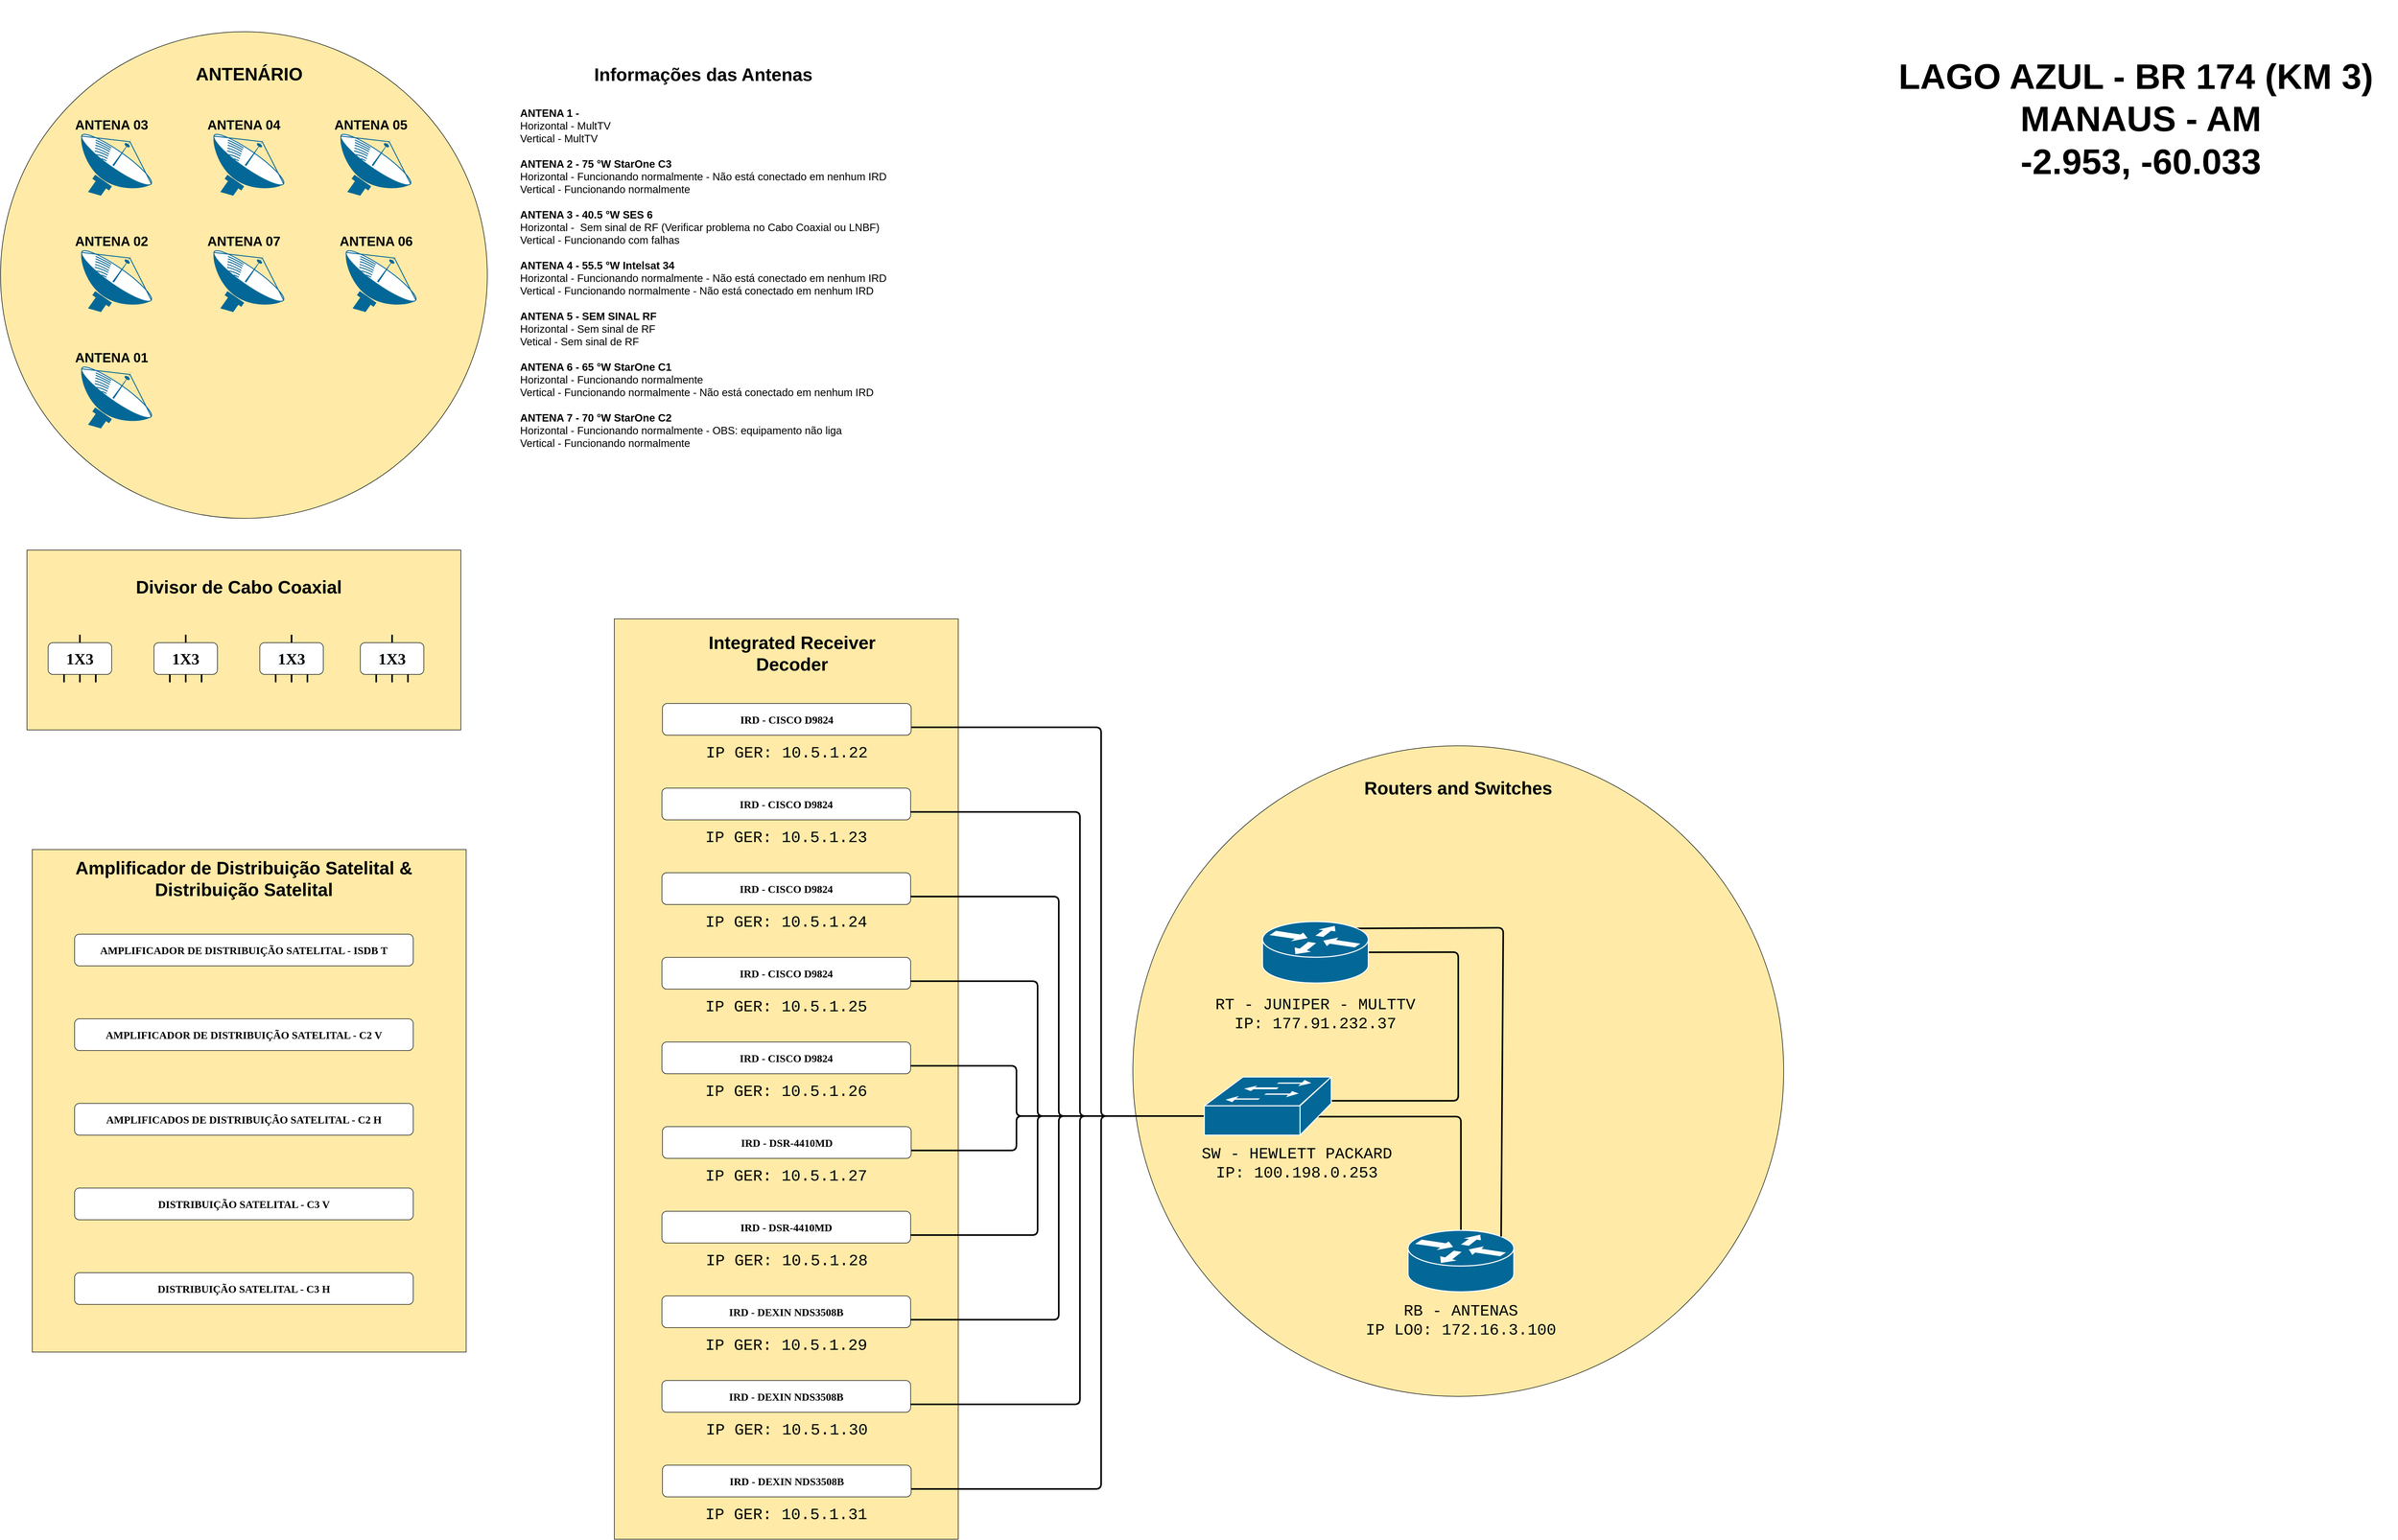 <mxfile version="14.6.10" type="github" pages="4">
  <diagram id="dLiCsf6XBlpKmU3ovjeW" name="Page-1">
    <mxGraphModel dx="4527" dy="2553" grid="1" gridSize="10" guides="1" tooltips="1" connect="1" arrows="1" fold="1" page="1" pageScale="1" pageWidth="4681" pageHeight="3300" background="#FFFFFF" math="0" shadow="0">
      <root>
        <mxCell id="0" />
        <mxCell id="1" parent="0" />
        <mxCell id="Bz9aQ9UGnHe_9XQev82R-14" value="" style="rounded=0;whiteSpace=wrap;html=1;strokeColor=#000000;fillColor=#ffeaa7;" parent="1" vertex="1">
          <mxGeometry x="170" y="1050" width="820" height="340" as="geometry" />
        </mxCell>
        <mxCell id="ET13ZjsiotVya5PtHg1d-84" value="" style="rounded=0;whiteSpace=wrap;html=1;strokeColor=#000000;fillColor=#ffeaa7;" parent="1" vertex="1">
          <mxGeometry x="180" y="1616.16" width="820" height="950" as="geometry" />
        </mxCell>
        <mxCell id="ET13ZjsiotVya5PtHg1d-68" value="" style="rounded=0;whiteSpace=wrap;html=1;strokeColor=#000000;fillColor=#ffeaa7;" parent="1" vertex="1">
          <mxGeometry x="1280" y="1180" width="650" height="1740" as="geometry" />
        </mxCell>
        <mxCell id="ET13ZjsiotVya5PtHg1d-54" value="" style="ellipse;whiteSpace=wrap;html=1;aspect=fixed;fillColor=#ffeaa7;" parent="1" vertex="1">
          <mxGeometry x="2260" y="1420" width="1230" height="1230" as="geometry" />
        </mxCell>
        <mxCell id="ET13ZjsiotVya5PtHg1d-50" value="" style="ellipse;whiteSpace=wrap;html=1;aspect=fixed;fillColor=#ffeaa7;" parent="1" vertex="1">
          <mxGeometry x="120" y="70" width="920" height="920" as="geometry" />
        </mxCell>
        <mxCell id="ET13ZjsiotVya5PtHg1d-48" value="" style="endArrow=none;html=1;exitX=0.707;exitY=0.409;exitDx=0;exitDy=0;exitPerimeter=0;strokeWidth=3;entryX=1;entryY=0.5;entryDx=0;entryDy=0;entryPerimeter=0;" parent="1" source="ET13ZjsiotVya5PtHg1d-40" target="ET13ZjsiotVya5PtHg1d-43" edge="1">
          <mxGeometry width="50" height="50" relative="1" as="geometry">
            <mxPoint x="2725" y="2066.16" as="sourcePoint" />
            <mxPoint x="2935" y="1696.16" as="targetPoint" />
            <Array as="points">
              <mxPoint x="2875" y="2091.16" />
              <mxPoint x="2875" y="1810.16" />
            </Array>
          </mxGeometry>
        </mxCell>
        <mxCell id="ET13ZjsiotVya5PtHg1d-49" value="" style="endArrow=none;html=1;strokeWidth=3;exitX=0.5;exitY=0;exitDx=0;exitDy=0;exitPerimeter=0;entryX=0.708;entryY=0.682;entryDx=0;entryDy=0;entryPerimeter=0;" parent="1" source="ET13ZjsiotVya5PtHg1d-42" target="ET13ZjsiotVya5PtHg1d-40" edge="1">
          <mxGeometry width="50" height="50" relative="1" as="geometry">
            <mxPoint x="2735" y="1956.16" as="sourcePoint" />
            <mxPoint x="2675" y="2166.16" as="targetPoint" />
            <Array as="points">
              <mxPoint x="2880" y="2121" />
            </Array>
          </mxGeometry>
        </mxCell>
        <mxCell id="ET13ZjsiotVya5PtHg1d-6" value="&lt;p&gt;&lt;font style=&quot;font-size: 20px&quot; face=&quot;Tahoma&quot;&gt;&lt;b&gt;AMPLIFICADOR DE DISTRIBUIÇÃO SATELITAL - ISDB T&lt;/b&gt;&lt;/font&gt;&lt;/p&gt;" style="rounded=1;whiteSpace=wrap;html=1;" parent="1" vertex="1">
          <mxGeometry x="260" y="1776.16" width="640" height="60" as="geometry" />
        </mxCell>
        <mxCell id="ET13ZjsiotVya5PtHg1d-7" value="&lt;p&gt;&lt;font size=&quot;1&quot; face=&quot;Tahoma&quot;&gt;&lt;b style=&quot;font-size: 20px&quot;&gt;AMPLIFICADOR&lt;/b&gt;&lt;/font&gt;&lt;b style=&quot;font-family: &amp;#34;tahoma&amp;#34; ; font-size: 20px&quot;&gt;&amp;nbsp;DE DISTRIBUIÇÃO SATELITAL - C2 V&lt;/b&gt;&lt;/p&gt;" style="rounded=1;whiteSpace=wrap;html=1;" parent="1" vertex="1">
          <mxGeometry x="260" y="1936.16" width="640" height="60" as="geometry" />
        </mxCell>
        <mxCell id="ET13ZjsiotVya5PtHg1d-8" value="&lt;p&gt;&lt;font face=&quot;Tahoma&quot; size=&quot;1&quot;&gt;&lt;b style=&quot;font-size: 20px&quot;&gt;AMPLIFICADOS DE DISTRIBUIÇÃO SATELITAL - C2 H&lt;/b&gt;&lt;/font&gt;&lt;/p&gt;" style="rounded=1;whiteSpace=wrap;html=1;" parent="1" vertex="1">
          <mxGeometry x="260" y="2096.16" width="640" height="60" as="geometry" />
        </mxCell>
        <mxCell id="ET13ZjsiotVya5PtHg1d-9" value="&lt;p&gt;&lt;font style=&quot;font-size: 20px&quot; face=&quot;Tahoma&quot;&gt;&lt;b&gt;DISTRIBUIÇÃO SATELITAL - C3 V&lt;/b&gt;&lt;/font&gt;&lt;/p&gt;" style="rounded=1;whiteSpace=wrap;html=1;" parent="1" vertex="1">
          <mxGeometry x="260" y="2256.16" width="640" height="60" as="geometry" />
        </mxCell>
        <mxCell id="ET13ZjsiotVya5PtHg1d-11" value="&lt;p style=&quot;font-size: 20px&quot;&gt;&lt;font style=&quot;font-size: 20px&quot; face=&quot;Tahoma&quot;&gt;&lt;b&gt;DISTRIBUIÇÃO SATELITAL - &lt;span style=&quot;background-color: rgb(255 , 255 , 255)&quot;&gt;C3 H&lt;/span&gt;&lt;/b&gt;&lt;/font&gt;&lt;/p&gt;" style="rounded=1;whiteSpace=wrap;html=1;" parent="1" vertex="1">
          <mxGeometry x="260" y="2416.16" width="640" height="60" as="geometry" />
        </mxCell>
        <mxCell id="ET13ZjsiotVya5PtHg1d-13" value="" style="shape=mxgraph.cisco.wireless.satellite_dish;html=1;pointerEvents=1;dashed=0;fillColor=#036897;strokeColor=#ffffff;strokeWidth=2;verticalLabelPosition=bottom;verticalAlign=top;align=center;outlineConnect=0;rotation=35;" parent="1" vertex="1">
          <mxGeometry x="750" y="480" width="160" height="130" as="geometry" />
        </mxCell>
        <mxCell id="ET13ZjsiotVya5PtHg1d-15" value="" style="shape=mxgraph.cisco.wireless.satellite_dish;html=1;pointerEvents=1;dashed=0;fillColor=#036897;strokeColor=#ffffff;strokeWidth=2;verticalLabelPosition=bottom;verticalAlign=top;align=center;outlineConnect=0;rotation=35;" parent="1" vertex="1">
          <mxGeometry x="250" y="260" width="160" height="130" as="geometry" />
        </mxCell>
        <mxCell id="ET13ZjsiotVya5PtHg1d-16" value="" style="shape=mxgraph.cisco.wireless.satellite_dish;html=1;pointerEvents=1;dashed=0;fillColor=#036897;strokeColor=#ffffff;strokeWidth=2;verticalLabelPosition=bottom;verticalAlign=top;align=center;outlineConnect=0;rotation=35;" parent="1" vertex="1">
          <mxGeometry x="250" y="700" width="160" height="130" as="geometry" />
        </mxCell>
        <mxCell id="ET13ZjsiotVya5PtHg1d-17" value="" style="shape=mxgraph.cisco.wireless.satellite_dish;html=1;pointerEvents=1;dashed=0;fillColor=#036897;strokeColor=#ffffff;strokeWidth=2;verticalLabelPosition=bottom;verticalAlign=top;align=center;outlineConnect=0;rotation=35;" parent="1" vertex="1">
          <mxGeometry x="740" y="260" width="160" height="130" as="geometry" />
        </mxCell>
        <mxCell id="ET13ZjsiotVya5PtHg1d-24" value="&lt;p style=&quot;font-size: 20px&quot;&gt;&lt;font face=&quot;Tahoma&quot;&gt;&lt;b&gt;IRD - CISCO D9824&lt;/b&gt;&lt;/font&gt;&lt;/p&gt;" style="rounded=1;whiteSpace=wrap;html=1;" parent="1" vertex="1">
          <mxGeometry x="1370" y="1980" width="470" height="60" as="geometry" />
        </mxCell>
        <mxCell id="ET13ZjsiotVya5PtHg1d-25" value="&lt;p style=&quot;font-size: 20px&quot;&gt;&lt;font face=&quot;Tahoma&quot;&gt;&lt;b&gt;IRD - DSR-4410MD&lt;/b&gt;&lt;/font&gt;&lt;/p&gt;" style="rounded=1;whiteSpace=wrap;html=1;" parent="1" vertex="1">
          <mxGeometry x="1371" y="2140" width="470" height="60" as="geometry" />
        </mxCell>
        <mxCell id="ET13ZjsiotVya5PtHg1d-26" value="&lt;p style=&quot;font-size: 20px&quot;&gt;&lt;b style=&quot;font-family: &amp;#34;tahoma&amp;#34;&quot;&gt;IRD - DEXIN NDS3508B&lt;/b&gt;&lt;br&gt;&lt;/p&gt;" style="rounded=1;whiteSpace=wrap;html=1;" parent="1" vertex="1">
          <mxGeometry x="1371" y="2780" width="470" height="60" as="geometry" />
        </mxCell>
        <mxCell id="ET13ZjsiotVya5PtHg1d-27" value="&lt;p style=&quot;font-size: 20px&quot;&gt;&lt;font face=&quot;Tahoma&quot;&gt;&lt;b&gt;IRD - CISCO D9824&lt;/b&gt;&lt;/font&gt;&lt;/p&gt;" style="rounded=1;whiteSpace=wrap;html=1;" parent="1" vertex="1">
          <mxGeometry x="1370" y="1820" width="470" height="60" as="geometry" />
        </mxCell>
        <mxCell id="ET13ZjsiotVya5PtHg1d-28" value="&lt;p style=&quot;font-size: 20px&quot;&gt;&lt;b style=&quot;font-family: &amp;#34;tahoma&amp;#34;&quot;&gt;IRD - DEXIN NDS3508B&lt;/b&gt;&lt;br&gt;&lt;/p&gt;" style="rounded=1;whiteSpace=wrap;html=1;" parent="1" vertex="1">
          <mxGeometry x="1370" y="2620" width="470" height="60" as="geometry" />
        </mxCell>
        <mxCell id="ET13ZjsiotVya5PtHg1d-29" value="&lt;p style=&quot;font-size: 20px&quot;&gt;&lt;font face=&quot;Tahoma&quot;&gt;&lt;b&gt;IRD - DSR-4410MD&lt;/b&gt;&lt;/font&gt;&lt;/p&gt;" style="rounded=1;whiteSpace=wrap;html=1;" parent="1" vertex="1">
          <mxGeometry x="1370" y="2300" width="470" height="60" as="geometry" />
        </mxCell>
        <mxCell id="ET13ZjsiotVya5PtHg1d-30" value="&lt;p style=&quot;font-size: 20px&quot;&gt;&lt;font face=&quot;Tahoma&quot;&gt;&lt;b&gt;IRD - DEXIN NDS3508B&lt;/b&gt;&lt;/font&gt;&lt;/p&gt;" style="rounded=1;whiteSpace=wrap;html=1;" parent="1" vertex="1">
          <mxGeometry x="1370" y="2460" width="470" height="60" as="geometry" />
        </mxCell>
        <mxCell id="ET13ZjsiotVya5PtHg1d-42" value="" style="shape=mxgraph.cisco.routers.router;html=1;pointerEvents=1;dashed=0;fillColor=#036897;strokeColor=#ffffff;strokeWidth=2;verticalLabelPosition=bottom;verticalAlign=top;align=center;outlineConnect=0;aspect=fixed;" parent="1" vertex="1">
          <mxGeometry x="2780" y="2336.16" width="200" height="116.16" as="geometry" />
        </mxCell>
        <mxCell id="ET13ZjsiotVya5PtHg1d-53" value="&lt;font style=&quot;font-size: 34px&quot;&gt;&lt;b&gt;ANTENÁRIO&lt;/b&gt;&lt;/font&gt;" style="text;html=1;strokeColor=none;fillColor=none;align=center;verticalAlign=middle;whiteSpace=wrap;rounded=0;" parent="1" vertex="1">
          <mxGeometry x="475" y="100" width="230" height="100" as="geometry" />
        </mxCell>
        <mxCell id="ET13ZjsiotVya5PtHg1d-56" value="&lt;font face=&quot;Courier New&quot;&gt;&lt;span style=&quot;font-size: 30px&quot;&gt;RB - ANTENAS&lt;/span&gt;&lt;br&gt;&lt;span style=&quot;font-size: 30px&quot;&gt;IP LO0: 172.16.3.100&lt;/span&gt;&lt;/font&gt;" style="text;html=1;strokeColor=none;fillColor=none;align=center;verticalAlign=middle;whiteSpace=wrap;rounded=0;" parent="1" vertex="1">
          <mxGeometry x="2695" y="2456.16" width="370" height="100" as="geometry" />
        </mxCell>
        <mxCell id="ET13ZjsiotVya5PtHg1d-57" value="&lt;font face=&quot;Courier New&quot;&gt;&lt;span style=&quot;font-size: 30px&quot;&gt;RT - JUNIPER - MULTTV&lt;/span&gt;&lt;br&gt;&lt;span style=&quot;font-size: 30px&quot;&gt;IP: 177.91.232.37&lt;/span&gt;&lt;/font&gt;" style="text;html=1;strokeColor=none;fillColor=none;align=center;verticalAlign=middle;whiteSpace=wrap;rounded=0;" parent="1" vertex="1">
          <mxGeometry x="2410" y="1868.48" width="390" height="116.16" as="geometry" />
        </mxCell>
        <mxCell id="ET13ZjsiotVya5PtHg1d-59" value="&lt;font face=&quot;Courier New&quot;&gt;&lt;span style=&quot;font-size: 30px&quot;&gt;SW - HEWLETT PACKARD&lt;/span&gt;&lt;br&gt;&lt;span style=&quot;font-size: 30px&quot;&gt;IP: 100.198.0.253&lt;/span&gt;&lt;br&gt;&lt;/font&gt;" style="text;html=1;strokeColor=none;fillColor=none;align=center;verticalAlign=middle;whiteSpace=wrap;rounded=0;" parent="1" vertex="1">
          <mxGeometry x="2385" y="2161.74" width="370" height="95" as="geometry" />
        </mxCell>
        <mxCell id="ET13ZjsiotVya5PtHg1d-23" value="&lt;p style=&quot;font-size: 20px&quot;&gt;&lt;font face=&quot;Tahoma&quot;&gt;&lt;b&gt;IRD - CISCO D9824&lt;/b&gt;&lt;/font&gt;&lt;/p&gt;" style="rounded=1;whiteSpace=wrap;html=1;" parent="1" vertex="1">
          <mxGeometry x="1370" y="1660" width="470" height="60" as="geometry" />
        </mxCell>
        <mxCell id="ET13ZjsiotVya5PtHg1d-22" value="&lt;p style=&quot;font-size: 20px&quot;&gt;&lt;font face=&quot;Tahoma&quot;&gt;&lt;b&gt;IRD - CISCO D9824&lt;/b&gt;&lt;/font&gt;&lt;/p&gt;" style="rounded=1;whiteSpace=wrap;html=1;" parent="1" vertex="1">
          <mxGeometry x="1370" y="1500" width="470" height="60" as="geometry" />
        </mxCell>
        <mxCell id="ET13ZjsiotVya5PtHg1d-72" value="&lt;font face=&quot;Courier New&quot;&gt;&lt;span style=&quot;font-size: 30px&quot;&gt;IP GER: 10.5.1.22&lt;/span&gt;&lt;/font&gt;" style="text;html=1;strokeColor=none;fillColor=none;align=center;verticalAlign=middle;whiteSpace=wrap;rounded=0;" parent="1" vertex="1">
          <mxGeometry x="1411" y="1410" width="390" height="46.16" as="geometry" />
        </mxCell>
        <mxCell id="ET13ZjsiotVya5PtHg1d-73" value="&lt;font face=&quot;Courier New&quot;&gt;&lt;span style=&quot;font-size: 30px&quot;&gt;IP GER: 10.5.1.24&lt;/span&gt;&lt;/font&gt;" style="text;html=1;strokeColor=none;fillColor=none;align=center;verticalAlign=middle;whiteSpace=wrap;rounded=0;" parent="1" vertex="1">
          <mxGeometry x="1410" y="1730" width="390" height="46.16" as="geometry" />
        </mxCell>
        <mxCell id="ET13ZjsiotVya5PtHg1d-74" value="&lt;font face=&quot;Courier New&quot;&gt;&lt;span style=&quot;font-size: 30px&quot;&gt;IP GER: 10.5.1.25&lt;/span&gt;&lt;/font&gt;" style="text;html=1;strokeColor=none;fillColor=none;align=center;verticalAlign=middle;whiteSpace=wrap;rounded=0;" parent="1" vertex="1">
          <mxGeometry x="1410" y="1890" width="390" height="46.16" as="geometry" />
        </mxCell>
        <mxCell id="ET13ZjsiotVya5PtHg1d-75" value="&lt;font face=&quot;Courier New&quot;&gt;&lt;span style=&quot;font-size: 30px&quot;&gt;IP GER: 10.5.1.26&lt;/span&gt;&lt;/font&gt;" style="text;html=1;strokeColor=none;fillColor=none;align=center;verticalAlign=middle;whiteSpace=wrap;rounded=0;" parent="1" vertex="1">
          <mxGeometry x="1410" y="2050" width="390" height="46.16" as="geometry" />
        </mxCell>
        <mxCell id="ET13ZjsiotVya5PtHg1d-76" value="&lt;font face=&quot;Courier New&quot;&gt;&lt;span style=&quot;font-size: 30px&quot;&gt;IP GER: 10.5.1.27&lt;/span&gt;&lt;/font&gt;" style="text;html=1;strokeColor=none;fillColor=none;align=center;verticalAlign=middle;whiteSpace=wrap;rounded=0;" parent="1" vertex="1">
          <mxGeometry x="1410" y="2210" width="390" height="46.16" as="geometry" />
        </mxCell>
        <mxCell id="ET13ZjsiotVya5PtHg1d-77" value="&lt;font face=&quot;Courier New&quot;&gt;&lt;span style=&quot;font-size: 30px&quot;&gt;IP GER: 10.5.1.28&lt;/span&gt;&lt;/font&gt;" style="text;html=1;strokeColor=none;fillColor=none;align=center;verticalAlign=middle;whiteSpace=wrap;rounded=0;" parent="1" vertex="1">
          <mxGeometry x="1411" y="2370" width="390" height="46.16" as="geometry" />
        </mxCell>
        <mxCell id="ET13ZjsiotVya5PtHg1d-78" value="&lt;font face=&quot;Courier New&quot;&gt;&lt;span style=&quot;font-size: 30px&quot;&gt;IP GER: 10.5.1.29&lt;/span&gt;&lt;/font&gt;" style="text;html=1;strokeColor=none;fillColor=none;align=center;verticalAlign=middle;whiteSpace=wrap;rounded=0;" parent="1" vertex="1">
          <mxGeometry x="1410" y="2530" width="390" height="46.16" as="geometry" />
        </mxCell>
        <mxCell id="ET13ZjsiotVya5PtHg1d-79" value="&lt;font face=&quot;Courier New&quot;&gt;&lt;span style=&quot;font-size: 30px&quot;&gt;IP GER: 10.5.1.30&lt;/span&gt;&lt;/font&gt;" style="text;html=1;strokeColor=none;fillColor=none;align=center;verticalAlign=middle;whiteSpace=wrap;rounded=0;" parent="1" vertex="1">
          <mxGeometry x="1411" y="2690" width="390" height="46.16" as="geometry" />
        </mxCell>
        <mxCell id="ET13ZjsiotVya5PtHg1d-80" value="&lt;font face=&quot;Courier New&quot;&gt;&lt;span style=&quot;font-size: 30px&quot;&gt;IP GER: 10.5.1.31&lt;/span&gt;&lt;/font&gt;" style="text;html=1;strokeColor=none;fillColor=none;align=center;verticalAlign=middle;whiteSpace=wrap;rounded=0;" parent="1" vertex="1">
          <mxGeometry x="1410" y="2850" width="390" height="46.16" as="geometry" />
        </mxCell>
        <mxCell id="ET13ZjsiotVya5PtHg1d-81" value="&lt;p style=&quot;font-size: 20px&quot;&gt;&lt;font face=&quot;Tahoma&quot;&gt;&lt;b&gt;IRD - CISCO D9824&lt;/b&gt;&lt;/font&gt;&lt;/p&gt;" style="rounded=1;whiteSpace=wrap;html=1;" parent="1" vertex="1">
          <mxGeometry x="1371" y="1340" width="470" height="60" as="geometry" />
        </mxCell>
        <mxCell id="ET13ZjsiotVya5PtHg1d-82" value="&lt;font face=&quot;Courier New&quot;&gt;&lt;span style=&quot;font-size: 30px&quot;&gt;IP GER: 10.5.1.23&lt;/span&gt;&lt;/font&gt;" style="text;html=1;strokeColor=none;fillColor=none;align=center;verticalAlign=middle;whiteSpace=wrap;rounded=0;" parent="1" vertex="1">
          <mxGeometry x="1410" y="1570" width="390" height="46.16" as="geometry" />
        </mxCell>
        <mxCell id="ET13ZjsiotVya5PtHg1d-83" value="&lt;font size=&quot;1&quot;&gt;&lt;b style=&quot;font-size: 34px&quot;&gt;Amplificador de Distribuição Satelital &amp;amp; Distribuição Satelital&lt;br&gt;&lt;/b&gt;&lt;/font&gt;" style="text;html=1;strokeColor=none;fillColor=none;align=center;verticalAlign=middle;whiteSpace=wrap;rounded=0;" parent="1" vertex="1">
          <mxGeometry x="215" y="1626.16" width="730" height="90" as="geometry" />
        </mxCell>
        <mxCell id="ET13ZjsiotVya5PtHg1d-86" value="&lt;font size=&quot;1&quot;&gt;&lt;b style=&quot;font-size: 34px&quot;&gt;Divisor de Cabo Coaxial&lt;/b&gt;&lt;/font&gt;" style="text;html=1;strokeColor=none;fillColor=none;align=center;verticalAlign=middle;whiteSpace=wrap;rounded=0;" parent="1" vertex="1">
          <mxGeometry x="357.5" y="1080" width="425" height="80" as="geometry" />
        </mxCell>
        <mxCell id="ET13ZjsiotVya5PtHg1d-88" value="&lt;font style=&quot;font-size: 67px&quot;&gt;&lt;b&gt;LAGO AZUL - BR 174 (KM 3)&amp;nbsp;&lt;br&gt;&lt;/b&gt;&lt;b&gt;MANAUS - AM&lt;br&gt;&lt;/b&gt;&lt;b&gt;-2.953, -60.033&lt;/b&gt;&lt;/font&gt;" style="text;html=1;strokeColor=none;fillColor=none;align=center;verticalAlign=middle;whiteSpace=wrap;rounded=0;" parent="1" vertex="1">
          <mxGeometry x="3680" y="10" width="970" height="450" as="geometry" />
        </mxCell>
        <mxCell id="Bz9aQ9UGnHe_9XQev82R-3" value="&lt;span style=&quot;font-size: 34px&quot;&gt;&lt;b&gt;Routers and Switches&lt;/b&gt;&lt;/span&gt;" style="text;html=1;strokeColor=none;fillColor=none;align=center;verticalAlign=middle;whiteSpace=wrap;rounded=0;" parent="1" vertex="1">
          <mxGeometry x="2680" y="1460" width="390" height="80" as="geometry" />
        </mxCell>
        <mxCell id="Bz9aQ9UGnHe_9XQev82R-2" value="" style="endArrow=none;html=1;exitX=1;exitY=0.75;exitDx=0;exitDy=0;strokeWidth=3;" parent="1" source="ET13ZjsiotVya5PtHg1d-26" edge="1">
          <mxGeometry width="50" height="50" relative="1" as="geometry">
            <mxPoint x="2030" y="2780" as="sourcePoint" />
            <mxPoint x="2410" y="2120" as="targetPoint" />
            <Array as="points">
              <mxPoint x="2200" y="2825" />
              <mxPoint x="2200" y="2120" />
              <mxPoint x="2410" y="2120" />
            </Array>
          </mxGeometry>
        </mxCell>
        <mxCell id="Bz9aQ9UGnHe_9XQev82R-4" value="" style="endArrow=none;html=1;exitX=1;exitY=0.75;exitDx=0;exitDy=0;entryX=0.104;entryY=0.671;entryDx=0;entryDy=0;entryPerimeter=0;strokeWidth=3;" parent="1" source="ET13ZjsiotVya5PtHg1d-28" target="ET13ZjsiotVya5PtHg1d-40" edge="1">
          <mxGeometry width="50" height="50" relative="1" as="geometry">
            <mxPoint x="2020" y="2630" as="sourcePoint" />
            <mxPoint x="2190" y="2060" as="targetPoint" />
            <Array as="points">
              <mxPoint x="2160" y="2665" />
              <mxPoint x="2160" y="2120" />
            </Array>
          </mxGeometry>
        </mxCell>
        <mxCell id="Bz9aQ9UGnHe_9XQev82R-5" value="" style="endArrow=none;html=1;exitX=1;exitY=0.75;exitDx=0;exitDy=0;strokeWidth=3;" parent="1" source="ET13ZjsiotVya5PtHg1d-30" edge="1">
          <mxGeometry width="50" height="50" relative="1" as="geometry">
            <mxPoint x="2060" y="2400" as="sourcePoint" />
            <mxPoint x="2410" y="2120" as="targetPoint" />
            <Array as="points">
              <mxPoint x="2120" y="2505" />
              <mxPoint x="2120" y="2120" />
              <mxPoint x="2410" y="2120" />
            </Array>
          </mxGeometry>
        </mxCell>
        <mxCell id="Bz9aQ9UGnHe_9XQev82R-6" value="" style="endArrow=none;html=1;exitX=1;exitY=0.75;exitDx=0;exitDy=0;strokeWidth=3;" parent="1" source="ET13ZjsiotVya5PtHg1d-29" edge="1">
          <mxGeometry width="50" height="50" relative="1" as="geometry">
            <mxPoint x="2060" y="2400" as="sourcePoint" />
            <mxPoint x="2420" y="2120" as="targetPoint" />
            <Array as="points">
              <mxPoint x="2080" y="2345" />
              <mxPoint x="2080" y="2120" />
            </Array>
          </mxGeometry>
        </mxCell>
        <mxCell id="Bz9aQ9UGnHe_9XQev82R-7" value="" style="endArrow=none;html=1;entryX=1;entryY=0.75;entryDx=0;entryDy=0;strokeWidth=3;" parent="1" target="ET13ZjsiotVya5PtHg1d-25" edge="1">
          <mxGeometry width="50" height="50" relative="1" as="geometry">
            <mxPoint x="2300" y="2120" as="sourcePoint" />
            <mxPoint x="1950" y="2180" as="targetPoint" />
            <Array as="points">
              <mxPoint x="2300" y="2120" />
              <mxPoint x="2040" y="2120" />
              <mxPoint x="2040" y="2185" />
            </Array>
          </mxGeometry>
        </mxCell>
        <mxCell id="Bz9aQ9UGnHe_9XQev82R-8" value="" style="endArrow=none;html=1;entryX=1;entryY=0.75;entryDx=0;entryDy=0;exitX=0.146;exitY=0.671;exitDx=0;exitDy=0;exitPerimeter=0;strokeWidth=3;" parent="1" source="ET13ZjsiotVya5PtHg1d-40" target="ET13ZjsiotVya5PtHg1d-24" edge="1">
          <mxGeometry width="50" height="50" relative="1" as="geometry">
            <mxPoint x="2200" y="2060" as="sourcePoint" />
            <mxPoint x="1970" y="2020" as="targetPoint" />
            <Array as="points">
              <mxPoint x="2040" y="2120" />
              <mxPoint x="2040" y="2025" />
            </Array>
          </mxGeometry>
        </mxCell>
        <mxCell id="Bz9aQ9UGnHe_9XQev82R-9" value="" style="endArrow=none;html=1;exitX=1;exitY=0.75;exitDx=0;exitDy=0;strokeWidth=3;" parent="1" source="ET13ZjsiotVya5PtHg1d-27" edge="1">
          <mxGeometry width="50" height="50" relative="1" as="geometry">
            <mxPoint x="2000" y="2080" as="sourcePoint" />
            <mxPoint x="2420" y="2120" as="targetPoint" />
            <Array as="points">
              <mxPoint x="2080" y="1865" />
              <mxPoint x="2080" y="2120" />
              <mxPoint x="2420" y="2120" />
            </Array>
          </mxGeometry>
        </mxCell>
        <mxCell id="Bz9aQ9UGnHe_9XQev82R-10" value="" style="endArrow=none;html=1;entryX=1;entryY=0.75;entryDx=0;entryDy=0;exitX=0.146;exitY=0.671;exitDx=0;exitDy=0;exitPerimeter=0;strokeWidth=3;" parent="1" source="ET13ZjsiotVya5PtHg1d-40" target="ET13ZjsiotVya5PtHg1d-23" edge="1">
          <mxGeometry width="50" height="50" relative="1" as="geometry">
            <mxPoint x="2210" y="2040" as="sourcePoint" />
            <mxPoint x="2250" y="1990" as="targetPoint" />
            <Array as="points">
              <mxPoint x="2120" y="2120" />
              <mxPoint x="2120" y="1705" />
            </Array>
          </mxGeometry>
        </mxCell>
        <mxCell id="Bz9aQ9UGnHe_9XQev82R-11" value="" style="endArrow=none;html=1;entryX=1;entryY=0.75;entryDx=0;entryDy=0;exitX=0.104;exitY=0.671;exitDx=0;exitDy=0;exitPerimeter=0;strokeWidth=3;" parent="1" source="ET13ZjsiotVya5PtHg1d-40" target="ET13ZjsiotVya5PtHg1d-22" edge="1">
          <mxGeometry width="50" height="50" relative="1" as="geometry">
            <mxPoint x="2210" y="1990" as="sourcePoint" />
            <mxPoint x="2240" y="1750" as="targetPoint" />
            <Array as="points">
              <mxPoint x="2160" y="2120" />
              <mxPoint x="2160" y="1545" />
            </Array>
          </mxGeometry>
        </mxCell>
        <mxCell id="Bz9aQ9UGnHe_9XQev82R-12" value="" style="endArrow=none;html=1;entryX=1;entryY=0.75;entryDx=0;entryDy=0;strokeWidth=3;" parent="1" target="ET13ZjsiotVya5PtHg1d-81" edge="1">
          <mxGeometry width="50" height="50" relative="1" as="geometry">
            <mxPoint x="2420" y="2120" as="sourcePoint" />
            <mxPoint x="2030" y="1370" as="targetPoint" />
            <Array as="points">
              <mxPoint x="2420" y="2120" />
              <mxPoint x="2200" y="2120" />
              <mxPoint x="2200" y="1385" />
            </Array>
          </mxGeometry>
        </mxCell>
        <mxCell id="ET13ZjsiotVya5PtHg1d-40" value="" style="shape=mxgraph.cisco.switches.workgroup_switch;html=1;pointerEvents=1;dashed=0;fillColor=#036897;strokeColor=#ffffff;strokeWidth=2;verticalLabelPosition=bottom;verticalAlign=top;align=center;outlineConnect=0;" parent="1" vertex="1">
          <mxGeometry x="2395" y="2046.16" width="240" height="110" as="geometry" />
        </mxCell>
        <mxCell id="Bz9aQ9UGnHe_9XQev82R-15" value="&lt;font size=&quot;1&quot;&gt;&lt;b style=&quot;font-size: 34px&quot;&gt;Integrated Receiver Decoder&lt;/b&gt;&lt;/font&gt;" style="text;html=1;strokeColor=none;fillColor=none;align=center;verticalAlign=middle;whiteSpace=wrap;rounded=0;" parent="1" vertex="1">
          <mxGeometry x="1421" y="1205" width="390" height="80" as="geometry" />
        </mxCell>
        <mxCell id="Bz9aQ9UGnHe_9XQev82R-16" value="&lt;font style=&quot;font-size: 30px&quot; face=&quot;Lucida Console&quot;&gt;&lt;b&gt;1X3&lt;/b&gt;&lt;/font&gt;" style="rounded=1;whiteSpace=wrap;html=1;fillColor=#FFFFFF;" parent="1" vertex="1">
          <mxGeometry x="210" y="1225" width="120" height="60" as="geometry" />
        </mxCell>
        <mxCell id="Bz9aQ9UGnHe_9XQev82R-17" value="&lt;b style=&quot;font-family: &amp;#34;lucida console&amp;#34; ; font-size: 30px&quot;&gt;1X3&lt;/b&gt;" style="rounded=1;whiteSpace=wrap;html=1;fillColor=#FFFFFF;" parent="1" vertex="1">
          <mxGeometry x="410" y="1225" width="120" height="60" as="geometry" />
        </mxCell>
        <mxCell id="Bz9aQ9UGnHe_9XQev82R-18" value="&#xa;&#xa;&lt;b style=&quot;color: rgb(0, 0, 0); font-family: &amp;quot;lucida console&amp;quot;; font-size: 30px; font-style: normal; letter-spacing: normal; text-align: center; text-indent: 0px; text-transform: none; word-spacing: 0px; background-color: rgb(248, 249, 250);&quot;&gt;1X3&lt;/b&gt;&#xa;&#xa;" style="rounded=1;whiteSpace=wrap;html=1;fillColor=#FFFFFF;" parent="1" vertex="1">
          <mxGeometry x="800" y="1225" width="120" height="60" as="geometry" />
        </mxCell>
        <mxCell id="Bz9aQ9UGnHe_9XQev82R-19" value="&#xa;&#xa;&lt;b style=&quot;color: rgb(0, 0, 0); font-family: &amp;quot;lucida console&amp;quot;; font-size: 30px; font-style: normal; letter-spacing: normal; text-align: center; text-indent: 0px; text-transform: none; word-spacing: 0px; background-color: rgb(248, 249, 250);&quot;&gt;1X3&lt;/b&gt;&#xa;&#xa;" style="rounded=1;whiteSpace=wrap;html=1;fillColor=#FFFFFF;" parent="1" vertex="1">
          <mxGeometry x="610" y="1225" width="120" height="60" as="geometry" />
        </mxCell>
        <mxCell id="Bz9aQ9UGnHe_9XQev82R-23" value="" style="endArrow=none;html=1;strokeWidth=3;entryX=0.5;entryY=0;entryDx=0;entryDy=0;" parent="1" target="Bz9aQ9UGnHe_9XQev82R-16" edge="1">
          <mxGeometry width="50" height="50" relative="1" as="geometry">
            <mxPoint x="270" y="1210" as="sourcePoint" />
            <mxPoint x="750" y="1220" as="targetPoint" />
          </mxGeometry>
        </mxCell>
        <mxCell id="Bz9aQ9UGnHe_9XQev82R-25" value="" style="endArrow=none;html=1;strokeWidth=3;entryX=0.5;entryY=0;entryDx=0;entryDy=0;" parent="1" target="Bz9aQ9UGnHe_9XQev82R-17" edge="1">
          <mxGeometry width="50" height="50" relative="1" as="geometry">
            <mxPoint x="470" y="1210" as="sourcePoint" />
            <mxPoint x="280" y="1235.0" as="targetPoint" />
          </mxGeometry>
        </mxCell>
        <mxCell id="Bz9aQ9UGnHe_9XQev82R-26" value="" style="endArrow=none;html=1;strokeWidth=3;entryX=0.5;entryY=0;entryDx=0;entryDy=0;" parent="1" target="Bz9aQ9UGnHe_9XQev82R-19" edge="1">
          <mxGeometry width="50" height="50" relative="1" as="geometry">
            <mxPoint x="670" y="1210" as="sourcePoint" />
            <mxPoint x="480" y="1235.0" as="targetPoint" />
          </mxGeometry>
        </mxCell>
        <mxCell id="Bz9aQ9UGnHe_9XQev82R-27" value="" style="endArrow=none;html=1;strokeWidth=3;exitX=0.5;exitY=0;exitDx=0;exitDy=0;" parent="1" source="Bz9aQ9UGnHe_9XQev82R-18" edge="1">
          <mxGeometry width="50" height="50" relative="1" as="geometry">
            <mxPoint x="680" y="1210.0" as="sourcePoint" />
            <mxPoint x="860" y="1210" as="targetPoint" />
          </mxGeometry>
        </mxCell>
        <mxCell id="Bz9aQ9UGnHe_9XQev82R-28" value="" style="endArrow=none;html=1;strokeWidth=3;entryX=0.25;entryY=1;entryDx=0;entryDy=0;" parent="1" target="Bz9aQ9UGnHe_9XQev82R-16" edge="1">
          <mxGeometry width="50" height="50" relative="1" as="geometry">
            <mxPoint x="240" y="1300" as="sourcePoint" />
            <mxPoint x="410" y="1270" as="targetPoint" />
          </mxGeometry>
        </mxCell>
        <mxCell id="Bz9aQ9UGnHe_9XQev82R-29" value="" style="endArrow=none;html=1;strokeWidth=3;entryX=0.5;entryY=1;entryDx=0;entryDy=0;" parent="1" target="Bz9aQ9UGnHe_9XQev82R-16" edge="1">
          <mxGeometry width="50" height="50" relative="1" as="geometry">
            <mxPoint x="270" y="1300" as="sourcePoint" />
            <mxPoint x="410" y="1270" as="targetPoint" />
          </mxGeometry>
        </mxCell>
        <mxCell id="Bz9aQ9UGnHe_9XQev82R-30" value="" style="endArrow=none;html=1;strokeWidth=3;entryX=0.75;entryY=1;entryDx=0;entryDy=0;" parent="1" target="Bz9aQ9UGnHe_9XQev82R-16" edge="1">
          <mxGeometry width="50" height="50" relative="1" as="geometry">
            <mxPoint x="300" y="1300" as="sourcePoint" />
            <mxPoint x="410" y="1270" as="targetPoint" />
          </mxGeometry>
        </mxCell>
        <mxCell id="Bz9aQ9UGnHe_9XQev82R-31" value="" style="endArrow=none;html=1;strokeWidth=3;entryX=0.25;entryY=1;entryDx=0;entryDy=0;" parent="1" target="Bz9aQ9UGnHe_9XQev82R-17" edge="1">
          <mxGeometry width="50" height="50" relative="1" as="geometry">
            <mxPoint x="440" y="1300" as="sourcePoint" />
            <mxPoint x="410" y="1270" as="targetPoint" />
          </mxGeometry>
        </mxCell>
        <mxCell id="Bz9aQ9UGnHe_9XQev82R-32" value="" style="endArrow=none;html=1;strokeWidth=3;entryX=0.5;entryY=1;entryDx=0;entryDy=0;" parent="1" target="Bz9aQ9UGnHe_9XQev82R-17" edge="1">
          <mxGeometry width="50" height="50" relative="1" as="geometry">
            <mxPoint x="470" y="1300" as="sourcePoint" />
            <mxPoint x="450" y="1295.0" as="targetPoint" />
          </mxGeometry>
        </mxCell>
        <mxCell id="Bz9aQ9UGnHe_9XQev82R-33" value="" style="endArrow=none;html=1;strokeWidth=3;entryX=0.75;entryY=1;entryDx=0;entryDy=0;" parent="1" target="Bz9aQ9UGnHe_9XQev82R-17" edge="1">
          <mxGeometry width="50" height="50" relative="1" as="geometry">
            <mxPoint x="500" y="1300" as="sourcePoint" />
            <mxPoint x="473.76" y="1295.12" as="targetPoint" />
          </mxGeometry>
        </mxCell>
        <mxCell id="Bz9aQ9UGnHe_9XQev82R-34" value="" style="endArrow=none;html=1;strokeWidth=3;entryX=0.5;entryY=1;entryDx=0;entryDy=0;" parent="1" target="Bz9aQ9UGnHe_9XQev82R-19" edge="1">
          <mxGeometry width="50" height="50" relative="1" as="geometry">
            <mxPoint x="670" y="1300" as="sourcePoint" />
            <mxPoint x="510" y="1295.0" as="targetPoint" />
          </mxGeometry>
        </mxCell>
        <mxCell id="Bz9aQ9UGnHe_9XQev82R-35" value="" style="endArrow=none;html=1;strokeWidth=3;entryX=0.25;entryY=1;entryDx=0;entryDy=0;" parent="1" target="Bz9aQ9UGnHe_9XQev82R-19" edge="1">
          <mxGeometry width="50" height="50" relative="1" as="geometry">
            <mxPoint x="640" y="1300" as="sourcePoint" />
            <mxPoint x="520" y="1305.0" as="targetPoint" />
          </mxGeometry>
        </mxCell>
        <mxCell id="Bz9aQ9UGnHe_9XQev82R-36" value="" style="endArrow=none;html=1;strokeWidth=3;entryX=0.75;entryY=1;entryDx=0;entryDy=0;" parent="1" target="Bz9aQ9UGnHe_9XQev82R-19" edge="1">
          <mxGeometry width="50" height="50" relative="1" as="geometry">
            <mxPoint x="700" y="1300" as="sourcePoint" />
            <mxPoint x="650" y="1295.0" as="targetPoint" />
          </mxGeometry>
        </mxCell>
        <mxCell id="Bz9aQ9UGnHe_9XQev82R-37" value="" style="endArrow=none;html=1;strokeWidth=3;entryX=0.25;entryY=1;entryDx=0;entryDy=0;" parent="1" target="Bz9aQ9UGnHe_9XQev82R-18" edge="1">
          <mxGeometry width="50" height="50" relative="1" as="geometry">
            <mxPoint x="830" y="1300" as="sourcePoint" />
            <mxPoint x="850" y="1320" as="targetPoint" />
          </mxGeometry>
        </mxCell>
        <mxCell id="Bz9aQ9UGnHe_9XQev82R-38" value="" style="endArrow=none;html=1;strokeWidth=3;entryX=0.5;entryY=1;entryDx=0;entryDy=0;" parent="1" target="Bz9aQ9UGnHe_9XQev82R-18" edge="1">
          <mxGeometry width="50" height="50" relative="1" as="geometry">
            <mxPoint x="860" y="1300" as="sourcePoint" />
            <mxPoint x="840.0" y="1295.0" as="targetPoint" />
          </mxGeometry>
        </mxCell>
        <mxCell id="Bz9aQ9UGnHe_9XQev82R-39" value="" style="endArrow=none;html=1;strokeWidth=3;entryX=0.75;entryY=1;entryDx=0;entryDy=0;" parent="1" target="Bz9aQ9UGnHe_9XQev82R-18" edge="1">
          <mxGeometry width="50" height="50" relative="1" as="geometry">
            <mxPoint x="890" y="1300" as="sourcePoint" />
            <mxPoint x="850.0" y="1305.0" as="targetPoint" />
          </mxGeometry>
        </mxCell>
        <mxCell id="Bz9aQ9UGnHe_9XQev82R-40" value="" style="endArrow=none;html=1;strokeWidth=3;entryX=0.88;entryY=0.1;entryDx=0;entryDy=0;entryPerimeter=0;exitX=0.554;exitY=0.114;exitDx=0;exitDy=0;exitPerimeter=0;" parent="1" source="ET13ZjsiotVya5PtHg1d-43" target="ET13ZjsiotVya5PtHg1d-42" edge="1">
          <mxGeometry width="50" height="50" relative="1" as="geometry">
            <mxPoint x="2760" y="1330" as="sourcePoint" />
            <mxPoint x="2650" y="2180" as="targetPoint" />
            <Array as="points">
              <mxPoint x="2960" y="1764" />
            </Array>
          </mxGeometry>
        </mxCell>
        <mxCell id="ET13ZjsiotVya5PtHg1d-43" value="" style="shape=mxgraph.cisco.routers.router;html=1;pointerEvents=1;dashed=0;fillColor=#036897;strokeColor=#ffffff;strokeWidth=2;verticalLabelPosition=bottom;verticalAlign=top;align=center;outlineConnect=0;" parent="1" vertex="1">
          <mxGeometry x="2505" y="1752.32" width="200" height="116.16" as="geometry" />
        </mxCell>
        <mxCell id="2m0SFDpv0A1qZ56YtHxx-1" value="" style="shape=mxgraph.cisco.wireless.satellite_dish;html=1;pointerEvents=1;dashed=0;fillColor=#036897;strokeColor=#ffffff;strokeWidth=2;verticalLabelPosition=bottom;verticalAlign=top;align=center;outlineConnect=0;rotation=35;" parent="1" vertex="1">
          <mxGeometry x="250" y="480" width="160" height="130" as="geometry" />
        </mxCell>
        <mxCell id="2m0SFDpv0A1qZ56YtHxx-2" value="" style="shape=mxgraph.cisco.wireless.satellite_dish;html=1;pointerEvents=1;dashed=0;fillColor=#036897;strokeColor=#ffffff;strokeWidth=2;verticalLabelPosition=bottom;verticalAlign=top;align=center;outlineConnect=0;rotation=35;" parent="1" vertex="1">
          <mxGeometry x="500" y="480" width="160" height="130" as="geometry" />
        </mxCell>
        <mxCell id="2m0SFDpv0A1qZ56YtHxx-3" value="" style="shape=mxgraph.cisco.wireless.satellite_dish;html=1;pointerEvents=1;dashed=0;fillColor=#036897;strokeColor=#ffffff;strokeWidth=2;verticalLabelPosition=bottom;verticalAlign=top;align=center;outlineConnect=0;rotation=35;" parent="1" vertex="1">
          <mxGeometry x="500" y="260" width="160" height="130" as="geometry" />
        </mxCell>
        <mxCell id="2m0SFDpv0A1qZ56YtHxx-5" value="&lt;font size=&quot;1&quot;&gt;&lt;b style=&quot;font-size: 25px&quot;&gt;ANTENA 01&lt;/b&gt;&lt;/font&gt;" style="text;html=1;strokeColor=none;fillColor=none;align=center;verticalAlign=middle;whiteSpace=wrap;rounded=0;" parent="1" vertex="1">
          <mxGeometry x="250" y="670" width="160" height="30" as="geometry" />
        </mxCell>
        <mxCell id="2m0SFDpv0A1qZ56YtHxx-6" value="&lt;font size=&quot;1&quot;&gt;&lt;b style=&quot;font-size: 25px&quot;&gt;ANTENA 02&lt;/b&gt;&lt;/font&gt;" style="text;html=1;strokeColor=none;fillColor=none;align=center;verticalAlign=middle;whiteSpace=wrap;rounded=0;" parent="1" vertex="1">
          <mxGeometry x="250" y="450" width="160" height="30" as="geometry" />
        </mxCell>
        <mxCell id="2m0SFDpv0A1qZ56YtHxx-7" value="&lt;font size=&quot;1&quot;&gt;&lt;b style=&quot;font-size: 25px&quot;&gt;ANTENA 06&lt;/b&gt;&lt;/font&gt;" style="text;html=1;strokeColor=none;fillColor=none;align=center;verticalAlign=middle;whiteSpace=wrap;rounded=0;" parent="1" vertex="1">
          <mxGeometry x="750" y="450" width="160" height="30" as="geometry" />
        </mxCell>
        <mxCell id="2m0SFDpv0A1qZ56YtHxx-9" value="&lt;font size=&quot;1&quot;&gt;&lt;b style=&quot;font-size: 25px&quot;&gt;ANTENA 03&lt;/b&gt;&lt;/font&gt;" style="text;html=1;strokeColor=none;fillColor=none;align=center;verticalAlign=middle;whiteSpace=wrap;rounded=0;" parent="1" vertex="1">
          <mxGeometry x="250" y="230" width="160" height="30" as="geometry" />
        </mxCell>
        <mxCell id="2m0SFDpv0A1qZ56YtHxx-10" value="&lt;font size=&quot;1&quot;&gt;&lt;b style=&quot;font-size: 25px&quot;&gt;ANTENA 04&lt;/b&gt;&lt;/font&gt;" style="text;html=1;strokeColor=none;fillColor=none;align=center;verticalAlign=middle;whiteSpace=wrap;rounded=0;" parent="1" vertex="1">
          <mxGeometry x="500" y="230" width="160" height="30" as="geometry" />
        </mxCell>
        <mxCell id="2m0SFDpv0A1qZ56YtHxx-11" value="&lt;font size=&quot;1&quot;&gt;&lt;b style=&quot;font-size: 25px&quot;&gt;ANTENA 05&lt;/b&gt;&lt;/font&gt;" style="text;html=1;strokeColor=none;fillColor=none;align=center;verticalAlign=middle;whiteSpace=wrap;rounded=0;" parent="1" vertex="1">
          <mxGeometry x="740" y="230" width="160" height="30" as="geometry" />
        </mxCell>
        <mxCell id="2m0SFDpv0A1qZ56YtHxx-12" value="&lt;font size=&quot;1&quot;&gt;&lt;b style=&quot;font-size: 25px&quot;&gt;ANTENA 07&lt;/b&gt;&lt;/font&gt;" style="text;html=1;strokeColor=none;fillColor=none;align=center;verticalAlign=middle;whiteSpace=wrap;rounded=0;" parent="1" vertex="1">
          <mxGeometry x="500" y="450" width="160" height="30" as="geometry" />
        </mxCell>
        <mxCell id="nkdC748hagveC1eBvJPD-2" value="&lt;div style=&quot;text-align: center ; font-size: 34px&quot;&gt;&lt;b&gt;&lt;font style=&quot;font-size: 34px&quot;&gt;Informações das Antenas&lt;/font&gt;&lt;/b&gt;&lt;/div&gt;&lt;div style=&quot;font-size: 34px&quot;&gt;&lt;br&gt;&lt;/div&gt;&lt;div style=&quot;font-size: 20px&quot;&gt;&lt;font style=&quot;font-size: 20px&quot;&gt;&lt;b&gt;&lt;font style=&quot;font-size: 20px&quot;&gt;ANTENA 1 -&amp;nbsp;&lt;/font&gt;&lt;/b&gt;&lt;br&gt;&lt;/font&gt;&lt;/div&gt;&lt;div style=&quot;font-size: 20px&quot;&gt;&lt;font style=&quot;font-size: 20px&quot;&gt;Horizontal - MultTV&lt;/font&gt;&lt;/div&gt;&lt;div style=&quot;font-size: 20px&quot;&gt;&lt;font style=&quot;font-size: 20px&quot;&gt;Vertical - MultTV&lt;/font&gt;&lt;/div&gt;&lt;div style=&quot;font-size: 20px&quot;&gt;&lt;font style=&quot;font-size: 20px&quot;&gt;&lt;br&gt;&lt;/font&gt;&lt;/div&gt;&lt;div style=&quot;font-size: 20px&quot;&gt;&lt;font style=&quot;font-size: 20px&quot;&gt;&lt;b&gt;A&lt;/b&gt;&lt;b&gt;NTENA 2 - 75 °W StarOne C3&lt;/b&gt;&lt;/font&gt;&lt;/div&gt;&lt;div style=&quot;font-size: 20px&quot;&gt;&lt;font style=&quot;font-size: 20px&quot;&gt;Horizontal - Funcionando normalmente - Não está conectado em nenhum IRD&lt;/font&gt;&lt;/div&gt;&lt;div style=&quot;font-size: 20px&quot;&gt;&lt;font style=&quot;font-size: 20px&quot;&gt;Vertical - Funcionando normalmente&lt;/font&gt;&lt;/div&gt;&lt;div style=&quot;font-size: 20px&quot;&gt;&lt;font style=&quot;font-size: 20px&quot;&gt;&lt;br&gt;&lt;/font&gt;&lt;/div&gt;&lt;div style=&quot;font-size: 20px&quot;&gt;&lt;font style=&quot;font-size: 20px&quot;&gt;&lt;b&gt;ANTENA 3 - 40.5 °W SES 6&lt;/b&gt;&lt;/font&gt;&lt;/div&gt;&lt;div style=&quot;font-size: 20px&quot;&gt;&lt;font style=&quot;font-size: 20px&quot;&gt;Horizontal -&amp;nbsp; Sem sinal de RF (Verificar problema no Cabo Coaxial ou LNBF)&lt;/font&gt;&lt;/div&gt;&lt;div style=&quot;font-size: 20px&quot;&gt;&lt;font style=&quot;font-size: 20px&quot;&gt;Vertical - Funcionando com falhas&lt;/font&gt;&lt;/div&gt;&lt;div style=&quot;font-size: 20px&quot;&gt;&lt;font style=&quot;font-size: 20px&quot;&gt;&lt;br&gt;&lt;/font&gt;&lt;/div&gt;&lt;div style=&quot;font-size: 20px&quot;&gt;&lt;font style=&quot;font-size: 20px&quot;&gt;&lt;b&gt;ANTENA 4 - 55.5 °W Intelsat 34&lt;/b&gt;&lt;/font&gt;&lt;/div&gt;&lt;div style=&quot;font-size: 20px&quot;&gt;&lt;font style=&quot;font-size: 20px&quot;&gt;Horizontal - Funcionando normalmente - Não está conectado em nenhum IRD&lt;/font&gt;&lt;/div&gt;&lt;div style=&quot;font-size: 20px&quot;&gt;&lt;font style=&quot;font-size: 20px&quot;&gt;Vertical - Funcionando normalmente - Não está conectado em nenhum IRD&lt;/font&gt;&lt;/div&gt;&lt;div style=&quot;font-size: 20px&quot;&gt;&lt;font style=&quot;font-size: 20px&quot;&gt;&lt;br&gt;&lt;/font&gt;&lt;/div&gt;&lt;div style=&quot;font-size: 20px&quot;&gt;&lt;font style=&quot;font-size: 20px&quot;&gt;&lt;b&gt;ANTENA 5 - SEM SINAL RF&lt;/b&gt;&lt;/font&gt;&lt;/div&gt;&lt;div style=&quot;font-size: 20px&quot;&gt;&lt;font style=&quot;font-size: 20px&quot;&gt;Horizontal - Sem sinal de RF&lt;/font&gt;&lt;/div&gt;&lt;div style=&quot;font-size: 20px&quot;&gt;&lt;font style=&quot;font-size: 20px&quot;&gt;Vetical - Sem sinal de RF&lt;/font&gt;&lt;/div&gt;&lt;div style=&quot;font-size: 20px&quot;&gt;&lt;font style=&quot;font-size: 20px&quot;&gt;&lt;br&gt;&lt;/font&gt;&lt;/div&gt;&lt;div style=&quot;font-size: 20px&quot;&gt;&lt;font style=&quot;font-size: 20px&quot;&gt;&lt;b&gt;ANTENA 6 - 65 °W StarOne C1&lt;/b&gt;&lt;/font&gt;&lt;/div&gt;&lt;div style=&quot;font-size: 20px&quot;&gt;&lt;font style=&quot;font-size: 20px&quot;&gt;Horizontal - Funcionando normalmente&lt;/font&gt;&lt;/div&gt;&lt;div style=&quot;font-size: 20px&quot;&gt;&lt;font style=&quot;font-size: 20px&quot;&gt;Vertical - Funcionando normalmente - Não está conectado em nenhum IRD&lt;/font&gt;&lt;/div&gt;&lt;div style=&quot;font-size: 20px&quot;&gt;&lt;font style=&quot;font-size: 20px&quot;&gt;&lt;br&gt;&lt;/font&gt;&lt;/div&gt;&lt;div style=&quot;font-size: 20px&quot;&gt;&lt;font style=&quot;font-size: 20px&quot;&gt;&lt;b&gt;ANTENA 7 - 70 °W StarOne C2&lt;/b&gt;&lt;/font&gt;&lt;/div&gt;&lt;div style=&quot;font-size: 20px&quot;&gt;&lt;font style=&quot;font-size: 20px&quot;&gt;Horizontal - Funcionando normalmente - OBS: equipamento não liga&lt;/font&gt;&lt;/div&gt;&lt;div style=&quot;font-size: 20px&quot;&gt;&lt;font style=&quot;font-size: 20px&quot;&gt;Vertical - Funcionando normalmente&lt;/font&gt;&lt;/div&gt;" style="text;html=1;strokeColor=none;fillColor=none;align=left;verticalAlign=middle;whiteSpace=wrap;rounded=0;" parent="1" vertex="1">
          <mxGeometry x="1100" y="100" width="730" height="790" as="geometry" />
        </mxCell>
      </root>
    </mxGraphModel>
  </diagram>
  <diagram id="GupfymmZESjHPuLGfZ3W" name="Antenário Independente">
    <mxGraphModel dx="1358" dy="766" grid="1" gridSize="10" guides="1" tooltips="1" connect="1" arrows="1" fold="1" page="1" pageScale="1" pageWidth="4681" pageHeight="3300" math="0" shadow="0">
      <root>
        <mxCell id="Z8n2HnVC36jW7k-IMxm9-0" />
        <mxCell id="Z8n2HnVC36jW7k-IMxm9-1" parent="Z8n2HnVC36jW7k-IMxm9-0" />
      </root>
    </mxGraphModel>
  </diagram>
  <diagram id="kDaRhUuxUBm5i5d460Qb" name="Page-3">
    <mxGraphModel dx="1358" dy="766" grid="1" gridSize="10" guides="1" tooltips="1" connect="1" arrows="1" fold="1" page="1" pageScale="1" pageWidth="827" pageHeight="1169" math="0" shadow="0">
      <root>
        <mxCell id="AyALCHYmjgT7ws80aB4c-0" />
        <mxCell id="AyALCHYmjgT7ws80aB4c-1" parent="AyALCHYmjgT7ws80aB4c-0" />
        <mxCell id="AyALCHYmjgT7ws80aB4c-43" value="" style="ellipse;whiteSpace=wrap;html=1;direction=south;fillColor=#d5e8d4;strokeColor=#82b366;" parent="AyALCHYmjgT7ws80aB4c-1" vertex="1">
          <mxGeometry x="540" y="585" width="229.5" height="385" as="geometry" />
        </mxCell>
        <mxCell id="AyALCHYmjgT7ws80aB4c-33" value="" style="ellipse;whiteSpace=wrap;html=1;fillColor=#dae8fc;strokeColor=#6c8ebf;" parent="AyALCHYmjgT7ws80aB4c-1" vertex="1">
          <mxGeometry x="10" y="380" width="770" height="233" as="geometry" />
        </mxCell>
        <mxCell id="AyALCHYmjgT7ws80aB4c-25" value="" style="ellipse;whiteSpace=wrap;html=1;rotation=90;fillColor=#f8cecc;strokeColor=#b85450;" parent="AyALCHYmjgT7ws80aB4c-1" vertex="1">
          <mxGeometry x="-92.23" y="253.66" width="412.76" height="218.8" as="geometry" />
        </mxCell>
        <mxCell id="AyALCHYmjgT7ws80aB4c-13" value="" style="shape=mxgraph.cisco.routers.router;html=1;pointerEvents=1;dashed=0;fillColor=#036897;strokeColor=#ffffff;strokeWidth=2;verticalLabelPosition=bottom;verticalAlign=top;align=center;outlineConnect=0;" parent="AyALCHYmjgT7ws80aB4c-1" vertex="1">
          <mxGeometry x="73.26" y="483" width="78" height="53" as="geometry" />
        </mxCell>
        <mxCell id="AyALCHYmjgT7ws80aB4c-14" value="" style="shape=mxgraph.cisco.routers.router;html=1;pointerEvents=1;dashed=0;fillColor=#036897;strokeColor=#ffffff;strokeWidth=2;verticalLabelPosition=bottom;verticalAlign=top;align=center;outlineConnect=0;" parent="AyALCHYmjgT7ws80aB4c-1" vertex="1">
          <mxGeometry x="360" y="483" width="78" height="53" as="geometry" />
        </mxCell>
        <mxCell id="AyALCHYmjgT7ws80aB4c-15" value="" style="shape=mxgraph.cisco.routers.router;html=1;pointerEvents=1;dashed=0;fillColor=#036897;strokeColor=#ffffff;strokeWidth=2;verticalLabelPosition=bottom;verticalAlign=top;align=center;outlineConnect=0;" parent="AyALCHYmjgT7ws80aB4c-1" vertex="1">
          <mxGeometry x="73.26" y="243" width="78" height="53" as="geometry" />
        </mxCell>
        <mxCell id="AyALCHYmjgT7ws80aB4c-16" value="" style="shape=mxgraph.cisco.routers.router;html=1;pointerEvents=1;dashed=0;fillColor=#036897;strokeColor=#ffffff;strokeWidth=2;verticalLabelPosition=bottom;verticalAlign=top;align=center;outlineConnect=0;" parent="AyALCHYmjgT7ws80aB4c-1" vertex="1">
          <mxGeometry x="620" y="850" width="78" height="53" as="geometry" />
        </mxCell>
        <mxCell id="AyALCHYmjgT7ws80aB4c-17" value="" style="shape=mxgraph.cisco.routers.router;html=1;pointerEvents=1;dashed=0;fillColor=#036897;strokeColor=#ffffff;strokeWidth=2;verticalLabelPosition=bottom;verticalAlign=top;align=center;outlineConnect=0;" parent="AyALCHYmjgT7ws80aB4c-1" vertex="1">
          <mxGeometry x="73.26" y="360" width="78" height="53" as="geometry" />
        </mxCell>
        <mxCell id="AyALCHYmjgT7ws80aB4c-18" value="" style="shape=mxgraph.cisco.routers.router;html=1;pointerEvents=1;dashed=0;fillColor=#036897;strokeColor=#ffffff;strokeWidth=2;verticalLabelPosition=bottom;verticalAlign=top;align=center;outlineConnect=0;" parent="AyALCHYmjgT7ws80aB4c-1" vertex="1">
          <mxGeometry x="620" y="690" width="78" height="53" as="geometry" />
        </mxCell>
        <mxCell id="AyALCHYmjgT7ws80aB4c-19" value="" style="shape=mxgraph.cisco.routers.router;html=1;pointerEvents=1;dashed=0;fillColor=#036897;strokeColor=#ffffff;strokeWidth=2;verticalLabelPosition=bottom;verticalAlign=top;align=center;outlineConnect=0;" parent="AyALCHYmjgT7ws80aB4c-1" vertex="1">
          <mxGeometry x="620" y="483" width="78" height="53" as="geometry" />
        </mxCell>
        <mxCell id="AyALCHYmjgT7ws80aB4c-21" value="RB - DHCP WOMP TV" style="text;html=1;strokeColor=none;fillColor=none;align=center;verticalAlign=middle;whiteSpace=wrap;rounded=0;" parent="AyALCHYmjgT7ws80aB4c-1" vertex="1">
          <mxGeometry x="37.26" y="223" width="150" height="20" as="geometry" />
        </mxCell>
        <mxCell id="AyALCHYmjgT7ws80aB4c-22" value="HUAWEI 6720 - TV" style="text;html=1;strokeColor=none;fillColor=none;align=center;verticalAlign=middle;whiteSpace=wrap;rounded=0;" parent="AyALCHYmjgT7ws80aB4c-1" vertex="1">
          <mxGeometry x="40" y="340" width="150" height="20" as="geometry" />
        </mxCell>
        <mxCell id="AyALCHYmjgT7ws80aB4c-23" value="HUAWEI 5720 - FLORES" style="text;html=1;strokeColor=none;fillColor=none;align=center;verticalAlign=middle;whiteSpace=wrap;rounded=0;" parent="AyALCHYmjgT7ws80aB4c-1" vertex="1">
          <mxGeometry x="40.0" y="458.8" width="150" height="20" as="geometry" />
        </mxCell>
        <mxCell id="AyALCHYmjgT7ws80aB4c-27" value="" style="endArrow=none;html=1;entryX=0.5;entryY=1;entryDx=0;entryDy=0;entryPerimeter=0;exitX=0.5;exitY=0;exitDx=0;exitDy=0;exitPerimeter=0;" parent="AyALCHYmjgT7ws80aB4c-1" source="AyALCHYmjgT7ws80aB4c-17" target="AyALCHYmjgT7ws80aB4c-15" edge="1">
          <mxGeometry width="50" height="50" relative="1" as="geometry">
            <mxPoint x="440" y="460" as="sourcePoint" />
            <mxPoint x="490" y="410" as="targetPoint" />
          </mxGeometry>
        </mxCell>
        <mxCell id="AyALCHYmjgT7ws80aB4c-28" value="" style="endArrow=none;html=1;entryX=0.5;entryY=1;entryDx=0;entryDy=0;entryPerimeter=0;exitX=0.5;exitY=0;exitDx=0;exitDy=0;exitPerimeter=0;" parent="AyALCHYmjgT7ws80aB4c-1" source="AyALCHYmjgT7ws80aB4c-13" target="AyALCHYmjgT7ws80aB4c-17" edge="1">
          <mxGeometry width="50" height="50" relative="1" as="geometry">
            <mxPoint x="440" y="460" as="sourcePoint" />
            <mxPoint x="490" y="410" as="targetPoint" />
          </mxGeometry>
        </mxCell>
        <mxCell id="AyALCHYmjgT7ws80aB4c-29" value="" style="endArrow=none;html=1;entryX=1;entryY=0.5;entryDx=0;entryDy=0;entryPerimeter=0;exitX=0;exitY=0.5;exitDx=0;exitDy=0;exitPerimeter=0;" parent="AyALCHYmjgT7ws80aB4c-1" source="AyALCHYmjgT7ws80aB4c-14" target="AyALCHYmjgT7ws80aB4c-13" edge="1">
          <mxGeometry width="50" height="50" relative="1" as="geometry">
            <mxPoint x="440" y="460" as="sourcePoint" />
            <mxPoint x="490" y="410" as="targetPoint" />
          </mxGeometry>
        </mxCell>
        <mxCell id="AyALCHYmjgT7ws80aB4c-30" value="" style="endArrow=none;html=1;entryX=1;entryY=0.5;entryDx=0;entryDy=0;entryPerimeter=0;exitX=0;exitY=0.5;exitDx=0;exitDy=0;exitPerimeter=0;" parent="AyALCHYmjgT7ws80aB4c-1" source="AyALCHYmjgT7ws80aB4c-19" target="AyALCHYmjgT7ws80aB4c-14" edge="1">
          <mxGeometry width="50" height="50" relative="1" as="geometry">
            <mxPoint x="440" y="460" as="sourcePoint" />
            <mxPoint x="490" y="410" as="targetPoint" />
          </mxGeometry>
        </mxCell>
        <mxCell id="AyALCHYmjgT7ws80aB4c-31" value="" style="endArrow=none;html=1;exitX=0.5;exitY=0;exitDx=0;exitDy=0;exitPerimeter=0;entryX=0.5;entryY=1;entryDx=0;entryDy=0;entryPerimeter=0;" parent="AyALCHYmjgT7ws80aB4c-1" source="AyALCHYmjgT7ws80aB4c-18" target="AyALCHYmjgT7ws80aB4c-19" edge="1">
          <mxGeometry width="50" height="50" relative="1" as="geometry">
            <mxPoint x="440" y="460" as="sourcePoint" />
            <mxPoint x="490" y="410" as="targetPoint" />
          </mxGeometry>
        </mxCell>
        <mxCell id="AyALCHYmjgT7ws80aB4c-32" value="" style="endArrow=none;html=1;entryX=0.5;entryY=1;entryDx=0;entryDy=0;entryPerimeter=0;exitX=0.5;exitY=0;exitDx=0;exitDy=0;exitPerimeter=0;" parent="AyALCHYmjgT7ws80aB4c-1" source="AyALCHYmjgT7ws80aB4c-16" target="AyALCHYmjgT7ws80aB4c-18" edge="1">
          <mxGeometry width="50" height="50" relative="1" as="geometry">
            <mxPoint x="440" y="460" as="sourcePoint" />
            <mxPoint x="490" y="410" as="targetPoint" />
          </mxGeometry>
        </mxCell>
        <mxCell id="AyALCHYmjgT7ws80aB4c-34" value="&lt;b&gt;&lt;font style=&quot;font-size: 16px&quot;&gt;PoP - FLORES&lt;/font&gt;&lt;/b&gt;" style="text;html=1;strokeColor=none;fillColor=none;align=center;verticalAlign=middle;whiteSpace=wrap;rounded=0;" parent="AyALCHYmjgT7ws80aB4c-1" vertex="1">
          <mxGeometry x="50.0" y="180" width="130" height="20" as="geometry" />
        </mxCell>
        <mxCell id="AyALCHYmjgT7ws80aB4c-35" value="&lt;font style=&quot;font-size: 16px&quot;&gt;&lt;b&gt;BACKBONE - NBN TELECOM&lt;/b&gt;&lt;/font&gt;" style="text;html=1;strokeColor=none;fillColor=none;align=center;verticalAlign=middle;whiteSpace=wrap;rounded=0;" parent="AyALCHYmjgT7ws80aB4c-1" vertex="1">
          <mxGeometry x="300" y="393" width="190" height="20" as="geometry" />
        </mxCell>
        <mxCell id="AyALCHYmjgT7ws80aB4c-40" value="HUAWEI 5720 - TORQUATO" style="text;html=1;strokeColor=none;fillColor=none;align=center;verticalAlign=middle;whiteSpace=wrap;rounded=0;" parent="AyALCHYmjgT7ws80aB4c-1" vertex="1">
          <mxGeometry x="330" y="458.8" width="130" height="20" as="geometry" />
        </mxCell>
        <mxCell id="AyALCHYmjgT7ws80aB4c-41" value="HUAWEI 5720 - CIDADE NOVA" style="text;html=1;strokeColor=none;fillColor=none;align=center;verticalAlign=middle;whiteSpace=wrap;rounded=0;" parent="AyALCHYmjgT7ws80aB4c-1" vertex="1">
          <mxGeometry x="610" y="458.8" width="98" height="20" as="geometry" />
        </mxCell>
        <mxCell id="AyALCHYmjgT7ws80aB4c-44" value="&lt;b&gt;&lt;font style=&quot;font-size: 16px&quot;&gt;MARAPATÁ&lt;/font&gt;&lt;/b&gt;" style="text;html=1;strokeColor=none;fillColor=none;align=center;verticalAlign=middle;whiteSpace=wrap;rounded=0;" parent="AyALCHYmjgT7ws80aB4c-1" vertex="1">
          <mxGeometry x="634.75" y="600" width="40" height="20" as="geometry" />
        </mxCell>
        <mxCell id="AyALCHYmjgT7ws80aB4c-45" value="RB - &lt;br&gt;MARAPATA-MANAUS" style="text;html=1;strokeColor=none;fillColor=none;align=center;verticalAlign=middle;whiteSpace=wrap;rounded=0;" parent="AyALCHYmjgT7ws80aB4c-1" vertex="1">
          <mxGeometry x="580" y="660" width="70" height="20" as="geometry" />
        </mxCell>
        <mxCell id="AyALCHYmjgT7ws80aB4c-47" value="RB - ENLACE DE RADIO MANAUS" style="text;html=1;strokeColor=none;fillColor=none;align=center;verticalAlign=middle;whiteSpace=wrap;rounded=0;" parent="AyALCHYmjgT7ws80aB4c-1" vertex="1">
          <mxGeometry x="570" y="820" width="90" height="20" as="geometry" />
        </mxCell>
        <mxCell id="AyALCHYmjgT7ws80aB4c-49" value="" style="endArrow=none;dashed=1;html=1;entryX=1;entryY=0.5;entryDx=0;entryDy=0;entryPerimeter=0;exitX=0.12;exitY=0.9;exitDx=0;exitDy=0;exitPerimeter=0;" parent="AyALCHYmjgT7ws80aB4c-1" source="AyALCHYmjgT7ws80aB4c-50" target="AyALCHYmjgT7ws80aB4c-17" edge="1">
          <mxGeometry width="50" height="50" relative="1" as="geometry">
            <mxPoint x="440" y="680" as="sourcePoint" />
            <mxPoint x="490" y="630" as="targetPoint" />
          </mxGeometry>
        </mxCell>
        <mxCell id="AyALCHYmjgT7ws80aB4c-50" value="mpls l2vc" style="text;html=1;strokeColor=none;fillColor=none;align=center;verticalAlign=middle;whiteSpace=wrap;rounded=0;" parent="AyALCHYmjgT7ws80aB4c-1" vertex="1">
          <mxGeometry x="230" y="400" width="50" height="20" as="geometry" />
        </mxCell>
        <mxCell id="AyALCHYmjgT7ws80aB4c-51" value="" style="endArrow=none;dashed=1;html=1;entryX=1;entryY=0.5;entryDx=0;entryDy=0;entryPerimeter=0;exitX=0.12;exitY=0.9;exitDx=0;exitDy=0;exitPerimeter=0;" parent="AyALCHYmjgT7ws80aB4c-1" source="AyALCHYmjgT7ws80aB4c-19" target="AyALCHYmjgT7ws80aB4c-50" edge="1">
          <mxGeometry width="50" height="50" relative="1" as="geometry">
            <mxPoint x="629.36" y="530.7" as="sourcePoint" />
            <mxPoint x="151.26" y="386.5" as="targetPoint" />
          </mxGeometry>
        </mxCell>
        <mxCell id="AyALCHYmjgT7ws80aB4c-52" value="&lt;b&gt;&lt;font style=&quot;font-size: 30px&quot;&gt;PROJETO MULTICAST ITACOATIARA&lt;/font&gt;&lt;/b&gt;" style="text;html=1;strokeColor=none;fillColor=none;align=center;verticalAlign=middle;whiteSpace=wrap;rounded=0;" parent="AyALCHYmjgT7ws80aB4c-1" vertex="1">
          <mxGeometry x="166" y="20" width="494.75" height="90" as="geometry" />
        </mxCell>
      </root>
    </mxGraphModel>
  </diagram>
  <diagram id="rKfHTLavoZuJONaR_OxB" name="Page-4">
    <mxGraphModel dx="2425" dy="901" grid="1" gridSize="10" guides="1" tooltips="1" connect="1" arrows="1" fold="1" page="1" pageScale="1" pageWidth="827" pageHeight="1169" math="0" shadow="0">
      <root>
        <mxCell id="id7pZTFfKXi4cwHYWQ2D-0" />
        <mxCell id="id7pZTFfKXi4cwHYWQ2D-1" parent="id7pZTFfKXi4cwHYWQ2D-0" />
        <mxCell id="t3gucoUF7dBR6yOR0b61-51" value="" style="ellipse;whiteSpace=wrap;html=1;fillColor=#f8cecc;strokeColor=#b85450;" vertex="1" parent="id7pZTFfKXi4cwHYWQ2D-1">
          <mxGeometry x="294" y="20" width="446" height="170" as="geometry" />
        </mxCell>
        <mxCell id="t3gucoUF7dBR6yOR0b61-50" value="" style="ellipse;whiteSpace=wrap;html=1;fillColor=#fff2cc;strokeColor=#d6b656;" vertex="1" parent="id7pZTFfKXi4cwHYWQ2D-1">
          <mxGeometry x="-220" y="180" width="1030" height="720" as="geometry" />
        </mxCell>
        <mxCell id="t3gucoUF7dBR6yOR0b61-48" value="" style="ellipse;whiteSpace=wrap;html=1;fillColor=#e1d5e7;strokeColor=#9673a6;" vertex="1" parent="id7pZTFfKXi4cwHYWQ2D-1">
          <mxGeometry x="815" y="180" width="170" height="370" as="geometry" />
        </mxCell>
        <mxCell id="id7pZTFfKXi4cwHYWQ2D-3" value="" style="shape=mxgraph.cisco.routers.router;html=1;pointerEvents=1;dashed=0;fillColor=#036897;strokeColor=#ffffff;strokeWidth=2;verticalLabelPosition=bottom;verticalAlign=top;align=center;outlineConnect=0;" vertex="1" parent="id7pZTFfKXi4cwHYWQ2D-1">
          <mxGeometry x="865" y="217" width="70" height="45" as="geometry" />
        </mxCell>
        <mxCell id="id7pZTFfKXi4cwHYWQ2D-4" value="" style="shape=mxgraph.cisco.routers.router;html=1;pointerEvents=1;dashed=0;fillColor=#036897;strokeColor=#ffffff;strokeWidth=2;verticalLabelPosition=bottom;verticalAlign=top;align=center;outlineConnect=0;" vertex="1" parent="id7pZTFfKXi4cwHYWQ2D-1">
          <mxGeometry x="865" y="331" width="70" height="45" as="geometry" />
        </mxCell>
        <mxCell id="iQKVEwhlYCu-SPKgaLgR-0" value="" style="endArrow=none;html=1;entryX=0.5;entryY=0;entryDx=0;entryDy=0;entryPerimeter=0;startArrow=none;" edge="1" parent="id7pZTFfKXi4cwHYWQ2D-1" source="id7pZTFfKXi4cwHYWQ2D-3" target="id7pZTFfKXi4cwHYWQ2D-4">
          <mxGeometry width="50" height="50" relative="1" as="geometry">
            <mxPoint x="787" y="901" as="sourcePoint" />
            <mxPoint x="807" y="981" as="targetPoint" />
          </mxGeometry>
        </mxCell>
        <mxCell id="iQKVEwhlYCu-SPKgaLgR-1" value="" style="endArrow=none;html=1;entryX=0;entryY=0.5;entryDx=0;entryDy=0;entryPerimeter=0;exitX=1;exitY=0.5;exitDx=0;exitDy=0;exitPerimeter=0;" edge="1" parent="id7pZTFfKXi4cwHYWQ2D-1" source="t3gucoUF7dBR6yOR0b61-13" target="t3gucoUF7dBR6yOR0b61-11">
          <mxGeometry width="50" height="50" relative="1" as="geometry">
            <mxPoint x="1048" y="523" as="sourcePoint" />
            <mxPoint x="1048" y="718" as="targetPoint" />
          </mxGeometry>
        </mxCell>
        <mxCell id="t3gucoUF7dBR6yOR0b61-0" value="HUAWEI 6720" style="text;align=center;fontStyle=1;verticalAlign=middle;spacingLeft=3;spacingRight=3;strokeColor=none;rotatable=0;points=[[0,0.5],[1,0.5]];portConstraint=eastwest;" vertex="1" parent="id7pZTFfKXi4cwHYWQ2D-1">
          <mxGeometry x="860" y="376" width="80" height="26" as="geometry" />
        </mxCell>
        <mxCell id="iQKVEwhlYCu-SPKgaLgR-2" value="SRX300" style="text;align=center;fontStyle=1;verticalAlign=middle;spacingLeft=3;spacingRight=3;strokeColor=none;rotatable=0;points=[[0,0.5],[1,0.5]];portConstraint=eastwest;" vertex="1" parent="id7pZTFfKXi4cwHYWQ2D-1">
          <mxGeometry x="860" y="262" width="80" height="26" as="geometry" />
        </mxCell>
        <mxCell id="t3gucoUF7dBR6yOR0b61-5" value="" style="shape=mxgraph.cisco.routers.router;html=1;pointerEvents=1;dashed=0;fillColor=#036897;strokeColor=#ffffff;strokeWidth=2;verticalLabelPosition=bottom;verticalAlign=top;align=center;outlineConnect=0;" vertex="1" parent="id7pZTFfKXi4cwHYWQ2D-1">
          <mxGeometry x="865" y="447" width="70" height="45" as="geometry" />
        </mxCell>
        <mxCell id="t3gucoUF7dBR6yOR0b61-6" value="CCR 1036" style="text;align=center;fontStyle=1;verticalAlign=middle;spacingLeft=3;spacingRight=3;strokeColor=none;rotatable=0;points=[[0,0.5],[1,0.5]];portConstraint=eastwest;" vertex="1" parent="id7pZTFfKXi4cwHYWQ2D-1">
          <mxGeometry x="860" y="489" width="80" height="26" as="geometry" />
        </mxCell>
        <mxCell id="t3gucoUF7dBR6yOR0b61-7" value="" style="endArrow=none;html=1;entryX=0.5;entryY=0;entryDx=0;entryDy=0;entryPerimeter=0;startArrow=none;exitX=0.5;exitY=1;exitDx=0;exitDy=0;exitPerimeter=0;" edge="1" parent="id7pZTFfKXi4cwHYWQ2D-1" source="id7pZTFfKXi4cwHYWQ2D-4" target="t3gucoUF7dBR6yOR0b61-5">
          <mxGeometry width="50" height="50" relative="1" as="geometry">
            <mxPoint x="847" y="1056" as="sourcePoint" />
            <mxPoint x="847" y="1251" as="targetPoint" />
          </mxGeometry>
        </mxCell>
        <mxCell id="t3gucoUF7dBR6yOR0b61-8" value="" style="shape=mxgraph.cisco.routers.router;html=1;pointerEvents=1;dashed=0;fillColor=#036897;strokeColor=#ffffff;strokeWidth=2;verticalLabelPosition=bottom;verticalAlign=top;align=center;outlineConnect=0;" vertex="1" parent="id7pZTFfKXi4cwHYWQ2D-1">
          <mxGeometry x="288" y="444" width="70" height="45" as="geometry" />
        </mxCell>
        <mxCell id="t3gucoUF7dBR6yOR0b61-9" value="" style="shape=mxgraph.cisco.routers.router;html=1;pointerEvents=1;dashed=0;fillColor=#036897;strokeColor=#ffffff;strokeWidth=2;verticalLabelPosition=bottom;verticalAlign=top;align=center;outlineConnect=0;" vertex="1" parent="id7pZTFfKXi4cwHYWQ2D-1">
          <mxGeometry x="530" y="739" width="70" height="45" as="geometry" />
        </mxCell>
        <mxCell id="t3gucoUF7dBR6yOR0b61-10" value="" style="shape=mxgraph.cisco.routers.router;html=1;pointerEvents=1;dashed=0;fillColor=#036897;strokeColor=#ffffff;strokeWidth=2;verticalLabelPosition=bottom;verticalAlign=top;align=center;outlineConnect=0;" vertex="1" parent="id7pZTFfKXi4cwHYWQ2D-1">
          <mxGeometry x="-40" y="559" width="70" height="45" as="geometry" />
        </mxCell>
        <mxCell id="t3gucoUF7dBR6yOR0b61-12" value="" style="shape=mxgraph.cisco.routers.router;html=1;pointerEvents=1;dashed=0;fillColor=#036897;strokeColor=#ffffff;strokeWidth=2;verticalLabelPosition=bottom;verticalAlign=top;align=center;outlineConnect=0;" vertex="1" parent="id7pZTFfKXi4cwHYWQ2D-1">
          <mxGeometry x="377" y="239" width="70" height="45" as="geometry" />
        </mxCell>
        <mxCell id="t3gucoUF7dBR6yOR0b61-13" value="" style="shape=mxgraph.cisco.routers.router;html=1;pointerEvents=1;dashed=0;fillColor=#036897;strokeColor=#ffffff;strokeWidth=2;verticalLabelPosition=bottom;verticalAlign=top;align=center;outlineConnect=0;" vertex="1" parent="id7pZTFfKXi4cwHYWQ2D-1">
          <mxGeometry x="-40" y="739" width="70" height="45" as="geometry" />
        </mxCell>
        <mxCell id="t3gucoUF7dBR6yOR0b61-14" value="" style="shape=mxgraph.cisco.routers.router;html=1;pointerEvents=1;dashed=0;fillColor=#036897;strokeColor=#ffffff;strokeWidth=2;verticalLabelPosition=bottom;verticalAlign=top;align=center;outlineConnect=0;" vertex="1" parent="id7pZTFfKXi4cwHYWQ2D-1">
          <mxGeometry x="58" y="239" width="70" height="45" as="geometry" />
        </mxCell>
        <mxCell id="t3gucoUF7dBR6yOR0b61-15" value="" style="shape=mxgraph.cisco.routers.router;html=1;pointerEvents=1;dashed=0;fillColor=#036897;strokeColor=#ffffff;strokeWidth=2;verticalLabelPosition=bottom;verticalAlign=top;align=center;outlineConnect=0;" vertex="1" parent="id7pZTFfKXi4cwHYWQ2D-1">
          <mxGeometry x="-40" y="366.5" width="70" height="45" as="geometry" />
        </mxCell>
        <mxCell id="t3gucoUF7dBR6yOR0b61-18" value="HUAWEI 5720 - FLORES" style="text;align=center;fontStyle=1;verticalAlign=middle;spacingLeft=3;spacingRight=3;strokeColor=none;rotatable=0;points=[[0,0.5],[1,0.5]];portConstraint=eastwest;" vertex="1" parent="id7pZTFfKXi4cwHYWQ2D-1">
          <mxGeometry x="283" y="489" width="80" height="26" as="geometry" />
        </mxCell>
        <mxCell id="t3gucoUF7dBR6yOR0b61-19" value="" style="endArrow=none;html=1;entryX=1;entryY=0.5;entryDx=0;entryDy=0;entryPerimeter=0;startArrow=none;exitX=0.5;exitY=0;exitDx=0;exitDy=0;exitPerimeter=0;" edge="1" parent="id7pZTFfKXi4cwHYWQ2D-1" source="t3gucoUF7dBR6yOR0b61-9" target="t3gucoUF7dBR6yOR0b61-8">
          <mxGeometry width="50" height="50" relative="1" as="geometry">
            <mxPoint x="443" y="581.5" as="sourcePoint" />
            <mxPoint x="598" y="581.5" as="targetPoint" />
          </mxGeometry>
        </mxCell>
        <mxCell id="t3gucoUF7dBR6yOR0b61-20" value="" style="endArrow=none;html=1;entryX=0;entryY=0.5;entryDx=0;entryDy=0;entryPerimeter=0;startArrow=none;exitX=1;exitY=0.5;exitDx=0;exitDy=0;exitPerimeter=0;" edge="1" parent="id7pZTFfKXi4cwHYWQ2D-1" source="t3gucoUF7dBR6yOR0b61-11" target="t3gucoUF7dBR6yOR0b61-9">
          <mxGeometry width="50" height="50" relative="1" as="geometry">
            <mxPoint x="633" y="718" as="sourcePoint" />
            <mxPoint x="633" y="604" as="targetPoint" />
          </mxGeometry>
        </mxCell>
        <mxCell id="t3gucoUF7dBR6yOR0b61-22" value="" style="endArrow=none;html=1;entryX=0.5;entryY=1;entryDx=0;entryDy=0;entryPerimeter=0;exitX=0.5;exitY=0;exitDx=0;exitDy=0;exitPerimeter=0;startArrow=none;" edge="1" parent="id7pZTFfKXi4cwHYWQ2D-1" source="t3gucoUF7dBR6yOR0b61-32" target="t3gucoUF7dBR6yOR0b61-10">
          <mxGeometry width="50" height="50" relative="1" as="geometry">
            <mxPoint x="398" y="920.5" as="sourcePoint" />
            <mxPoint x="602" y="920.5" as="targetPoint" />
          </mxGeometry>
        </mxCell>
        <mxCell id="t3gucoUF7dBR6yOR0b61-23" value="" style="endArrow=none;html=1;entryX=0.5;entryY=0;entryDx=0;entryDy=0;entryPerimeter=0;startArrow=none;" edge="1" parent="id7pZTFfKXi4cwHYWQ2D-1" source="t3gucoUF7dBR6yOR0b61-15" target="t3gucoUF7dBR6yOR0b61-10">
          <mxGeometry width="50" height="50" relative="1" as="geometry">
            <mxPoint x="-280" y="300" as="sourcePoint" />
            <mxPoint x="148" y="920.5" as="targetPoint" />
          </mxGeometry>
        </mxCell>
        <mxCell id="t3gucoUF7dBR6yOR0b61-24" value="" style="endArrow=none;html=1;entryX=0.5;entryY=0;entryDx=0;entryDy=0;entryPerimeter=0;" edge="1" parent="id7pZTFfKXi4cwHYWQ2D-1" source="t3gucoUF7dBR6yOR0b61-14" target="t3gucoUF7dBR6yOR0b61-15">
          <mxGeometry width="50" height="50" relative="1" as="geometry">
            <mxPoint x="113" y="673" as="sourcePoint" />
            <mxPoint x="168" y="589" as="targetPoint" />
          </mxGeometry>
        </mxCell>
        <mxCell id="t3gucoUF7dBR6yOR0b61-25" value="" style="endArrow=none;html=1;exitX=0;exitY=0.5;exitDx=0;exitDy=0;exitPerimeter=0;entryX=1;entryY=0.5;entryDx=0;entryDy=0;entryPerimeter=0;" edge="1" parent="id7pZTFfKXi4cwHYWQ2D-1" source="t3gucoUF7dBR6yOR0b61-12" target="t3gucoUF7dBR6yOR0b61-14">
          <mxGeometry width="50" height="50" relative="1" as="geometry">
            <mxPoint x="113" y="494" as="sourcePoint" />
            <mxPoint x="113" y="628" as="targetPoint" />
          </mxGeometry>
        </mxCell>
        <mxCell id="t3gucoUF7dBR6yOR0b61-11" value="" style="shape=mxgraph.cisco.routers.router;html=1;pointerEvents=1;dashed=0;fillColor=#036897;strokeColor=#ffffff;strokeWidth=2;verticalLabelPosition=bottom;verticalAlign=top;align=center;outlineConnect=0;" vertex="1" parent="id7pZTFfKXi4cwHYWQ2D-1">
          <mxGeometry x="260" y="739" width="70" height="45" as="geometry" />
        </mxCell>
        <mxCell id="t3gucoUF7dBR6yOR0b61-27" value="" style="endArrow=none;html=1;startArrow=none;entryX=0.88;entryY=0.9;entryDx=0;entryDy=0;entryPerimeter=0;" edge="1" parent="id7pZTFfKXi4cwHYWQ2D-1" source="t3gucoUF7dBR6yOR0b61-8" target="t3gucoUF7dBR6yOR0b61-14">
          <mxGeometry width="50" height="50" relative="1" as="geometry">
            <mxPoint x="413" y="1245.5" as="sourcePoint" />
            <mxPoint x="508" y="919" as="targetPoint" />
          </mxGeometry>
        </mxCell>
        <mxCell id="t3gucoUF7dBR6yOR0b61-29" value="HUAWEI 5720 - CID" style="text;align=center;fontStyle=1;verticalAlign=middle;spacingLeft=3;spacingRight=3;strokeColor=none;rotatable=0;points=[[0,0.5],[1,0.5]];portConstraint=eastwest;" vertex="1" parent="id7pZTFfKXi4cwHYWQ2D-1">
          <mxGeometry x="255" y="784" width="80" height="26" as="geometry" />
        </mxCell>
        <mxCell id="t3gucoUF7dBR6yOR0b61-30" value="HUAWEI 5720 - TQT" style="text;align=center;fontStyle=1;verticalAlign=middle;spacingLeft=3;spacingRight=3;strokeColor=none;rotatable=0;points=[[0,0.5],[1,0.5]];portConstraint=eastwest;" vertex="1" parent="id7pZTFfKXi4cwHYWQ2D-1">
          <mxGeometry x="530" y="784" width="80" height="26" as="geometry" />
        </mxCell>
        <mxCell id="t3gucoUF7dBR6yOR0b61-33" value="HUAWEI 5720 - ZUMBI" style="text;align=center;fontStyle=1;verticalAlign=middle;spacingLeft=3;spacingRight=3;strokeColor=none;rotatable=0;points=[[0,0.5],[1,0.5]];portConstraint=eastwest;" vertex="1" parent="id7pZTFfKXi4cwHYWQ2D-1">
          <mxGeometry x="-27" y="784" width="80" height="26" as="geometry" />
        </mxCell>
        <mxCell id="t3gucoUF7dBR6yOR0b61-32" value="HUAWEI 5720 - DISTRITO" style="text;align=center;fontStyle=1;verticalAlign=middle;spacingLeft=3;spacingRight=3;strokeColor=none;rotatable=0;points=[[0,0.5],[1,0.5]];portConstraint=eastwest;" vertex="1" parent="id7pZTFfKXi4cwHYWQ2D-1">
          <mxGeometry x="-45" y="604" width="80" height="26" as="geometry" />
        </mxCell>
        <mxCell id="t3gucoUF7dBR6yOR0b61-34" value="" style="endArrow=none;html=1;entryX=0.5;entryY=1;entryDx=0;entryDy=0;entryPerimeter=0;exitX=0.5;exitY=0;exitDx=0;exitDy=0;exitPerimeter=0;" edge="1" parent="id7pZTFfKXi4cwHYWQ2D-1" source="t3gucoUF7dBR6yOR0b61-13" target="t3gucoUF7dBR6yOR0b61-32">
          <mxGeometry width="50" height="50" relative="1" as="geometry">
            <mxPoint x="93" y="739" as="sourcePoint" />
            <mxPoint x="93" y="604" as="targetPoint" />
          </mxGeometry>
        </mxCell>
        <mxCell id="t3gucoUF7dBR6yOR0b61-39" value="HUAWEI 5720 - SANTO ANTONIO" style="text;align=center;fontStyle=1;verticalAlign=middle;spacingLeft=3;spacingRight=3;strokeColor=none;rotatable=0;points=[[0,0.5],[1,0.5]];portConstraint=eastwest;" vertex="1" parent="id7pZTFfKXi4cwHYWQ2D-1">
          <mxGeometry x="372" y="284" width="80" height="26" as="geometry" />
        </mxCell>
        <mxCell id="t3gucoUF7dBR6yOR0b61-40" value="" style="shape=mxgraph.cisco.routers.router;html=1;pointerEvents=1;dashed=0;fillColor=#036897;strokeColor=#ffffff;strokeWidth=2;verticalLabelPosition=bottom;verticalAlign=top;align=center;outlineConnect=0;" vertex="1" parent="id7pZTFfKXi4cwHYWQ2D-1">
          <mxGeometry x="610" y="70" width="70" height="45" as="geometry" />
        </mxCell>
        <mxCell id="t3gucoUF7dBR6yOR0b61-41" value="" style="shape=mxgraph.cisco.routers.router;html=1;pointerEvents=1;dashed=0;fillColor=#036897;strokeColor=#ffffff;strokeWidth=2;verticalLabelPosition=bottom;verticalAlign=top;align=center;outlineConnect=0;" vertex="1" parent="id7pZTFfKXi4cwHYWQ2D-1">
          <mxGeometry x="377" y="70" width="70" height="45" as="geometry" />
        </mxCell>
        <mxCell id="t3gucoUF7dBR6yOR0b61-42" value="" style="endArrow=none;html=1;startArrow=none;entryX=0.5;entryY=1;entryDx=0;entryDy=0;entryPerimeter=0;exitX=0.5;exitY=0;exitDx=0;exitDy=0;exitPerimeter=0;" edge="1" parent="id7pZTFfKXi4cwHYWQ2D-1" source="t3gucoUF7dBR6yOR0b61-12" target="t3gucoUF7dBR6yOR0b61-41">
          <mxGeometry width="50" height="50" relative="1" as="geometry">
            <mxPoint x="409.622" y="559" as="sourcePoint" />
            <mxPoint x="129.6" y="289.5" as="targetPoint" />
          </mxGeometry>
        </mxCell>
        <mxCell id="t3gucoUF7dBR6yOR0b61-43" value="" style="endArrow=none;html=1;startArrow=none;entryX=0;entryY=0.5;entryDx=0;entryDy=0;entryPerimeter=0;exitX=1;exitY=0.5;exitDx=0;exitDy=0;exitPerimeter=0;" edge="1" parent="id7pZTFfKXi4cwHYWQ2D-1" source="t3gucoUF7dBR6yOR0b61-41" target="t3gucoUF7dBR6yOR0b61-40">
          <mxGeometry width="50" height="50" relative="1" as="geometry">
            <mxPoint x="412" y="239" as="sourcePoint" />
            <mxPoint x="412" y="145" as="targetPoint" />
          </mxGeometry>
        </mxCell>
        <mxCell id="t3gucoUF7dBR6yOR0b61-44" value="DTC - PORTO DO BRITO" style="text;align=center;fontStyle=1;verticalAlign=middle;spacingLeft=3;spacingRight=3;strokeColor=none;rotatable=0;points=[[0,0.5],[1,0.5]];portConstraint=eastwest;" vertex="1" parent="id7pZTFfKXi4cwHYWQ2D-1">
          <mxGeometry x="372" y="119" width="80" height="26" as="geometry" />
        </mxCell>
        <mxCell id="t3gucoUF7dBR6yOR0b61-45" value="DTC - IRANDUBA" style="text;align=center;fontStyle=1;verticalAlign=middle;spacingLeft=3;spacingRight=3;strokeColor=none;rotatable=0;points=[[0,0.5],[1,0.5]];portConstraint=eastwest;" vertex="1" parent="id7pZTFfKXi4cwHYWQ2D-1">
          <mxGeometry x="605" y="119" width="80" height="26" as="geometry" />
        </mxCell>
        <mxCell id="t3gucoUF7dBR6yOR0b61-46" value="" style="endArrow=none;html=1;entryX=0;entryY=0.5;entryDx=0;entryDy=0;entryPerimeter=0;startArrow=none;exitX=1;exitY=0.5;exitDx=0;exitDy=0;exitPerimeter=0;" edge="1" parent="id7pZTFfKXi4cwHYWQ2D-1" source="t3gucoUF7dBR6yOR0b61-8" target="id7pZTFfKXi4cwHYWQ2D-4">
          <mxGeometry width="50" height="50" relative="1" as="geometry">
            <mxPoint x="733" y="739" as="sourcePoint" />
            <mxPoint x="433" y="492.5" as="targetPoint" />
          </mxGeometry>
        </mxCell>
        <mxCell id="t3gucoUF7dBR6yOR0b61-35" value="HUAWEI 5720 - THE PLACE" style="text;align=center;fontStyle=1;verticalAlign=middle;spacingLeft=3;spacingRight=3;strokeColor=none;rotatable=0;points=[[0,0.5],[1,0.5]];portConstraint=eastwest;" vertex="1" parent="id7pZTFfKXi4cwHYWQ2D-1">
          <mxGeometry x="-40" y="411.5" width="80" height="26" as="geometry" />
        </mxCell>
        <mxCell id="3fDplVCwcHP7_xIsm7-E-0" value="" style="endArrow=none;dashed=1;html=1;exitX=0.12;exitY=0.1;exitDx=0;exitDy=0;exitPerimeter=0;entryX=0.88;entryY=0.1;entryDx=0;entryDy=0;entryPerimeter=0;fontStyle=1;startArrow=none;" edge="1" parent="id7pZTFfKXi4cwHYWQ2D-1" source="-I79srLthnfLZLTmGf1b-12" target="t3gucoUF7dBR6yOR0b61-8">
          <mxGeometry width="50" height="50" relative="1" as="geometry">
            <mxPoint x="990" y="660" as="sourcePoint" />
            <mxPoint x="280" y="410" as="targetPoint" />
          </mxGeometry>
        </mxCell>
        <mxCell id="3fDplVCwcHP7_xIsm7-E-1" value="" style="endArrow=none;dashed=1;html=1;exitX=0.12;exitY=0.1;exitDx=0;exitDy=0;exitPerimeter=0;entryX=1;entryY=0.5;entryDx=0;entryDy=0;entryPerimeter=0;" edge="1" parent="id7pZTFfKXi4cwHYWQ2D-1" source="id7pZTFfKXi4cwHYWQ2D-4" target="t3gucoUF7dBR6yOR0b61-12">
          <mxGeometry width="50" height="50" relative="1" as="geometry">
            <mxPoint x="883.4" y="345.5" as="sourcePoint" />
            <mxPoint x="359.6" y="458.5" as="targetPoint" />
          </mxGeometry>
        </mxCell>
        <mxCell id="3fDplVCwcHP7_xIsm7-E-2" value="" style="endArrow=none;dashed=1;html=1;exitX=0.12;exitY=0.1;exitDx=0;exitDy=0;exitPerimeter=0;entryX=0.88;entryY=0.1;entryDx=0;entryDy=0;entryPerimeter=0;startArrow=none;" edge="1" parent="id7pZTFfKXi4cwHYWQ2D-1" source="-I79srLthnfLZLTmGf1b-10" target="t3gucoUF7dBR6yOR0b61-9">
          <mxGeometry width="50" height="50" relative="1" as="geometry">
            <mxPoint x="883.4" y="345.5" as="sourcePoint" />
            <mxPoint x="457" y="271.5" as="targetPoint" />
          </mxGeometry>
        </mxCell>
        <mxCell id="3fDplVCwcHP7_xIsm7-E-3" value="" style="endArrow=none;dashed=1;html=1;exitX=0.88;exitY=0.1;exitDx=0;exitDy=0;exitPerimeter=0;entryX=0.12;entryY=0.1;entryDx=0;entryDy=0;entryPerimeter=0;startArrow=none;" edge="1" parent="id7pZTFfKXi4cwHYWQ2D-1" source="-I79srLthnfLZLTmGf1b-4" target="id7pZTFfKXi4cwHYWQ2D-4">
          <mxGeometry width="50" height="50" relative="1" as="geometry">
            <mxPoint x="1030" y="690" as="sourcePoint" />
            <mxPoint x="1070" y="830" as="targetPoint" />
          </mxGeometry>
        </mxCell>
        <mxCell id="3fDplVCwcHP7_xIsm7-E-4" value="" style="endArrow=none;dashed=1;html=1;exitX=0.88;exitY=0.9;exitDx=0;exitDy=0;exitPerimeter=0;entryX=0.12;entryY=0.1;entryDx=0;entryDy=0;entryPerimeter=0;startArrow=none;" edge="1" parent="id7pZTFfKXi4cwHYWQ2D-1" source="-I79srLthnfLZLTmGf1b-2" target="id7pZTFfKXi4cwHYWQ2D-4">
          <mxGeometry width="50" height="50" relative="1" as="geometry">
            <mxPoint x="890" y="640" as="sourcePoint" />
            <mxPoint x="950" y="910" as="targetPoint" />
          </mxGeometry>
        </mxCell>
        <mxCell id="3fDplVCwcHP7_xIsm7-E-5" value="" style="endArrow=none;dashed=1;html=1;entryX=0.88;entryY=0.1;entryDx=0;entryDy=0;entryPerimeter=0;exitX=0.12;exitY=0.1;exitDx=0;exitDy=0;exitPerimeter=0;startArrow=none;" edge="1" parent="id7pZTFfKXi4cwHYWQ2D-1" source="-I79srLthnfLZLTmGf1b-6" target="t3gucoUF7dBR6yOR0b61-13">
          <mxGeometry width="50" height="50" relative="1" as="geometry">
            <mxPoint x="1050" y="640" as="sourcePoint" />
            <mxPoint x="591.6" y="743.5" as="targetPoint" />
          </mxGeometry>
        </mxCell>
        <mxCell id="3fDplVCwcHP7_xIsm7-E-6" value="" style="endArrow=none;dashed=1;html=1;exitX=0.12;exitY=0.1;exitDx=0;exitDy=0;exitPerimeter=0;entryX=0.88;entryY=0.1;entryDx=0;entryDy=0;entryPerimeter=0;startArrow=none;" edge="1" parent="id7pZTFfKXi4cwHYWQ2D-1" source="-I79srLthnfLZLTmGf1b-8" target="t3gucoUF7dBR6yOR0b61-11">
          <mxGeometry width="50" height="50" relative="1" as="geometry">
            <mxPoint x="883.4" y="345.5" as="sourcePoint" />
            <mxPoint x="601.6" y="753.5" as="targetPoint" />
          </mxGeometry>
        </mxCell>
        <mxCell id="3fDplVCwcHP7_xIsm7-E-7" value="" style="endArrow=none;dashed=1;html=1;exitX=1;exitY=0.5;exitDx=0;exitDy=0;exitPerimeter=0;entryX=0.12;entryY=0.1;entryDx=0;entryDy=0;entryPerimeter=0;startArrow=none;" edge="1" parent="id7pZTFfKXi4cwHYWQ2D-1" source="-I79srLthnfLZLTmGf1b-0" target="id7pZTFfKXi4cwHYWQ2D-4">
          <mxGeometry width="50" height="50" relative="1" as="geometry">
            <mxPoint x="1030" y="550" as="sourcePoint" />
            <mxPoint x="860" y="820" as="targetPoint" />
          </mxGeometry>
        </mxCell>
        <mxCell id="3fDplVCwcHP7_xIsm7-E-8" value="" style="endArrow=none;dashed=1;html=1;exitX=1;exitY=0.5;exitDx=0;exitDy=0;exitPerimeter=0;entryX=0.12;entryY=0.1;entryDx=0;entryDy=0;entryPerimeter=0;startArrow=none;" edge="1" parent="id7pZTFfKXi4cwHYWQ2D-1" source="-I79srLthnfLZLTmGf1b-14" target="id7pZTFfKXi4cwHYWQ2D-4">
          <mxGeometry width="50" height="50" relative="1" as="geometry">
            <mxPoint x="990" y="550" as="sourcePoint" />
            <mxPoint x="900" y="790" as="targetPoint" />
          </mxGeometry>
        </mxCell>
        <mxCell id="-I79srLthnfLZLTmGf1b-0" value="mpls l2vc" style="text;html=1;strokeColor=none;fillColor=none;align=center;verticalAlign=middle;whiteSpace=wrap;rounded=0;" vertex="1" parent="id7pZTFfKXi4cwHYWQ2D-1">
          <mxGeometry x="740" y="190" width="50" height="20" as="geometry" />
        </mxCell>
        <mxCell id="-I79srLthnfLZLTmGf1b-1" value="" style="endArrow=none;dashed=1;html=1;exitX=1;exitY=0.5;exitDx=0;exitDy=0;exitPerimeter=0;entryX=0.12;entryY=0.1;entryDx=0;entryDy=0;entryPerimeter=0;" edge="1" parent="id7pZTFfKXi4cwHYWQ2D-1" source="t3gucoUF7dBR6yOR0b61-40" target="-I79srLthnfLZLTmGf1b-0">
          <mxGeometry width="50" height="50" relative="1" as="geometry">
            <mxPoint x="680" y="92.5" as="sourcePoint" />
            <mxPoint x="873.4" y="335.5" as="targetPoint" />
          </mxGeometry>
        </mxCell>
        <mxCell id="-I79srLthnfLZLTmGf1b-2" value="mpls l2vc" style="text;html=1;strokeColor=none;fillColor=none;align=center;verticalAlign=middle;whiteSpace=wrap;rounded=0;" vertex="1" parent="id7pZTFfKXi4cwHYWQ2D-1">
          <mxGeometry x="635" y="217" width="50" height="20" as="geometry" />
        </mxCell>
        <mxCell id="-I79srLthnfLZLTmGf1b-3" value="" style="endArrow=none;dashed=1;html=1;exitX=0.88;exitY=0.9;exitDx=0;exitDy=0;exitPerimeter=0;entryX=0.12;entryY=0.1;entryDx=0;entryDy=0;entryPerimeter=0;" edge="1" parent="id7pZTFfKXi4cwHYWQ2D-1" source="t3gucoUF7dBR6yOR0b61-41" target="-I79srLthnfLZLTmGf1b-2">
          <mxGeometry width="50" height="50" relative="1" as="geometry">
            <mxPoint x="438.6" y="110.5" as="sourcePoint" />
            <mxPoint x="873.4" y="335.5" as="targetPoint" />
          </mxGeometry>
        </mxCell>
        <mxCell id="-I79srLthnfLZLTmGf1b-4" value="mpls l2vc" style="text;html=1;strokeColor=none;fillColor=none;align=center;verticalAlign=middle;whiteSpace=wrap;rounded=0;" vertex="1" parent="id7pZTFfKXi4cwHYWQ2D-1">
          <mxGeometry x="150" y="515" width="50" height="20" as="geometry" />
        </mxCell>
        <mxCell id="-I79srLthnfLZLTmGf1b-5" value="" style="endArrow=none;dashed=1;html=1;exitX=0.88;exitY=0.1;exitDx=0;exitDy=0;exitPerimeter=0;entryX=0.12;entryY=0.1;entryDx=0;entryDy=0;entryPerimeter=0;" edge="1" parent="id7pZTFfKXi4cwHYWQ2D-1" source="t3gucoUF7dBR6yOR0b61-10" target="-I79srLthnfLZLTmGf1b-4">
          <mxGeometry width="50" height="50" relative="1" as="geometry">
            <mxPoint x="21.6" y="563.5" as="sourcePoint" />
            <mxPoint x="873.4" y="335.5" as="targetPoint" />
          </mxGeometry>
        </mxCell>
        <mxCell id="-I79srLthnfLZLTmGf1b-6" value="mpls l2vc" style="text;html=1;strokeColor=none;fillColor=none;align=center;verticalAlign=middle;whiteSpace=wrap;rounded=0;" vertex="1" parent="id7pZTFfKXi4cwHYWQ2D-1">
          <mxGeometry x="180" y="650" width="50" height="20" as="geometry" />
        </mxCell>
        <mxCell id="-I79srLthnfLZLTmGf1b-7" value="" style="endArrow=none;dashed=1;html=1;entryX=0.88;entryY=0.1;entryDx=0;entryDy=0;entryPerimeter=0;exitX=0.12;exitY=0.1;exitDx=0;exitDy=0;exitPerimeter=0;" edge="1" parent="id7pZTFfKXi4cwHYWQ2D-1" source="id7pZTFfKXi4cwHYWQ2D-4" target="-I79srLthnfLZLTmGf1b-6">
          <mxGeometry width="50" height="50" relative="1" as="geometry">
            <mxPoint x="873.4" y="335.5" as="sourcePoint" />
            <mxPoint x="21.6" y="743.5" as="targetPoint" />
          </mxGeometry>
        </mxCell>
        <mxCell id="-I79srLthnfLZLTmGf1b-8" value="mpls l2vc" style="text;html=1;strokeColor=none;fillColor=none;align=center;verticalAlign=middle;whiteSpace=wrap;rounded=0;" vertex="1" parent="id7pZTFfKXi4cwHYWQ2D-1">
          <mxGeometry x="389" y="660" width="50" height="20" as="geometry" />
        </mxCell>
        <mxCell id="-I79srLthnfLZLTmGf1b-9" value="" style="endArrow=none;dashed=1;html=1;exitX=0.12;exitY=0.1;exitDx=0;exitDy=0;exitPerimeter=0;entryX=0.88;entryY=0.1;entryDx=0;entryDy=0;entryPerimeter=0;" edge="1" parent="id7pZTFfKXi4cwHYWQ2D-1" source="id7pZTFfKXi4cwHYWQ2D-4" target="-I79srLthnfLZLTmGf1b-8">
          <mxGeometry width="50" height="50" relative="1" as="geometry">
            <mxPoint x="873.4" y="335.5" as="sourcePoint" />
            <mxPoint x="321.6" y="743.5" as="targetPoint" />
          </mxGeometry>
        </mxCell>
        <mxCell id="-I79srLthnfLZLTmGf1b-10" value="mpls l2vc" style="text;html=1;strokeColor=none;fillColor=none;align=center;verticalAlign=middle;whiteSpace=wrap;rounded=0;" vertex="1" parent="id7pZTFfKXi4cwHYWQ2D-1">
          <mxGeometry x="630" y="660" width="50" height="20" as="geometry" />
        </mxCell>
        <mxCell id="-I79srLthnfLZLTmGf1b-11" value="" style="endArrow=none;dashed=1;html=1;exitX=0.12;exitY=0.1;exitDx=0;exitDy=0;exitPerimeter=0;entryX=0.88;entryY=0.1;entryDx=0;entryDy=0;entryPerimeter=0;" edge="1" parent="id7pZTFfKXi4cwHYWQ2D-1" source="id7pZTFfKXi4cwHYWQ2D-4" target="-I79srLthnfLZLTmGf1b-10">
          <mxGeometry width="50" height="50" relative="1" as="geometry">
            <mxPoint x="873.4" y="335.5" as="sourcePoint" />
            <mxPoint x="591.6" y="743.5" as="targetPoint" />
          </mxGeometry>
        </mxCell>
        <mxCell id="-I79srLthnfLZLTmGf1b-12" value="mpls l2vc" style="text;html=1;strokeColor=none;fillColor=none;align=center;verticalAlign=middle;whiteSpace=wrap;rounded=0;" vertex="1" parent="id7pZTFfKXi4cwHYWQ2D-1">
          <mxGeometry x="492" y="391.5" width="50" height="20" as="geometry" />
        </mxCell>
        <mxCell id="-I79srLthnfLZLTmGf1b-13" value="" style="endArrow=none;dashed=1;html=1;exitX=0.12;exitY=0.1;exitDx=0;exitDy=0;exitPerimeter=0;entryX=0.88;entryY=0.1;entryDx=0;entryDy=0;entryPerimeter=0;fontStyle=1" edge="1" parent="id7pZTFfKXi4cwHYWQ2D-1" source="id7pZTFfKXi4cwHYWQ2D-4" target="-I79srLthnfLZLTmGf1b-12">
          <mxGeometry width="50" height="50" relative="1" as="geometry">
            <mxPoint x="873.4" y="335.5" as="sourcePoint" />
            <mxPoint x="349.6" y="448.5" as="targetPoint" />
          </mxGeometry>
        </mxCell>
        <mxCell id="-I79srLthnfLZLTmGf1b-14" value="mpls l2vc" style="text;html=1;strokeColor=none;fillColor=none;align=center;verticalAlign=middle;whiteSpace=wrap;rounded=0;" vertex="1" parent="id7pZTFfKXi4cwHYWQ2D-1">
          <mxGeometry x="233" y="284" width="50" height="20" as="geometry" />
        </mxCell>
        <mxCell id="-I79srLthnfLZLTmGf1b-15" value="" style="endArrow=none;dashed=1;html=1;exitX=1;exitY=0.5;exitDx=0;exitDy=0;exitPerimeter=0;entryX=0.12;entryY=0.1;entryDx=0;entryDy=0;entryPerimeter=0;" edge="1" parent="id7pZTFfKXi4cwHYWQ2D-1" source="t3gucoUF7dBR6yOR0b61-14" target="-I79srLthnfLZLTmGf1b-14">
          <mxGeometry width="50" height="50" relative="1" as="geometry">
            <mxPoint x="128.0" y="261.5" as="sourcePoint" />
            <mxPoint x="873.4" y="335.5" as="targetPoint" />
          </mxGeometry>
        </mxCell>
      </root>
    </mxGraphModel>
  </diagram>
</mxfile>
